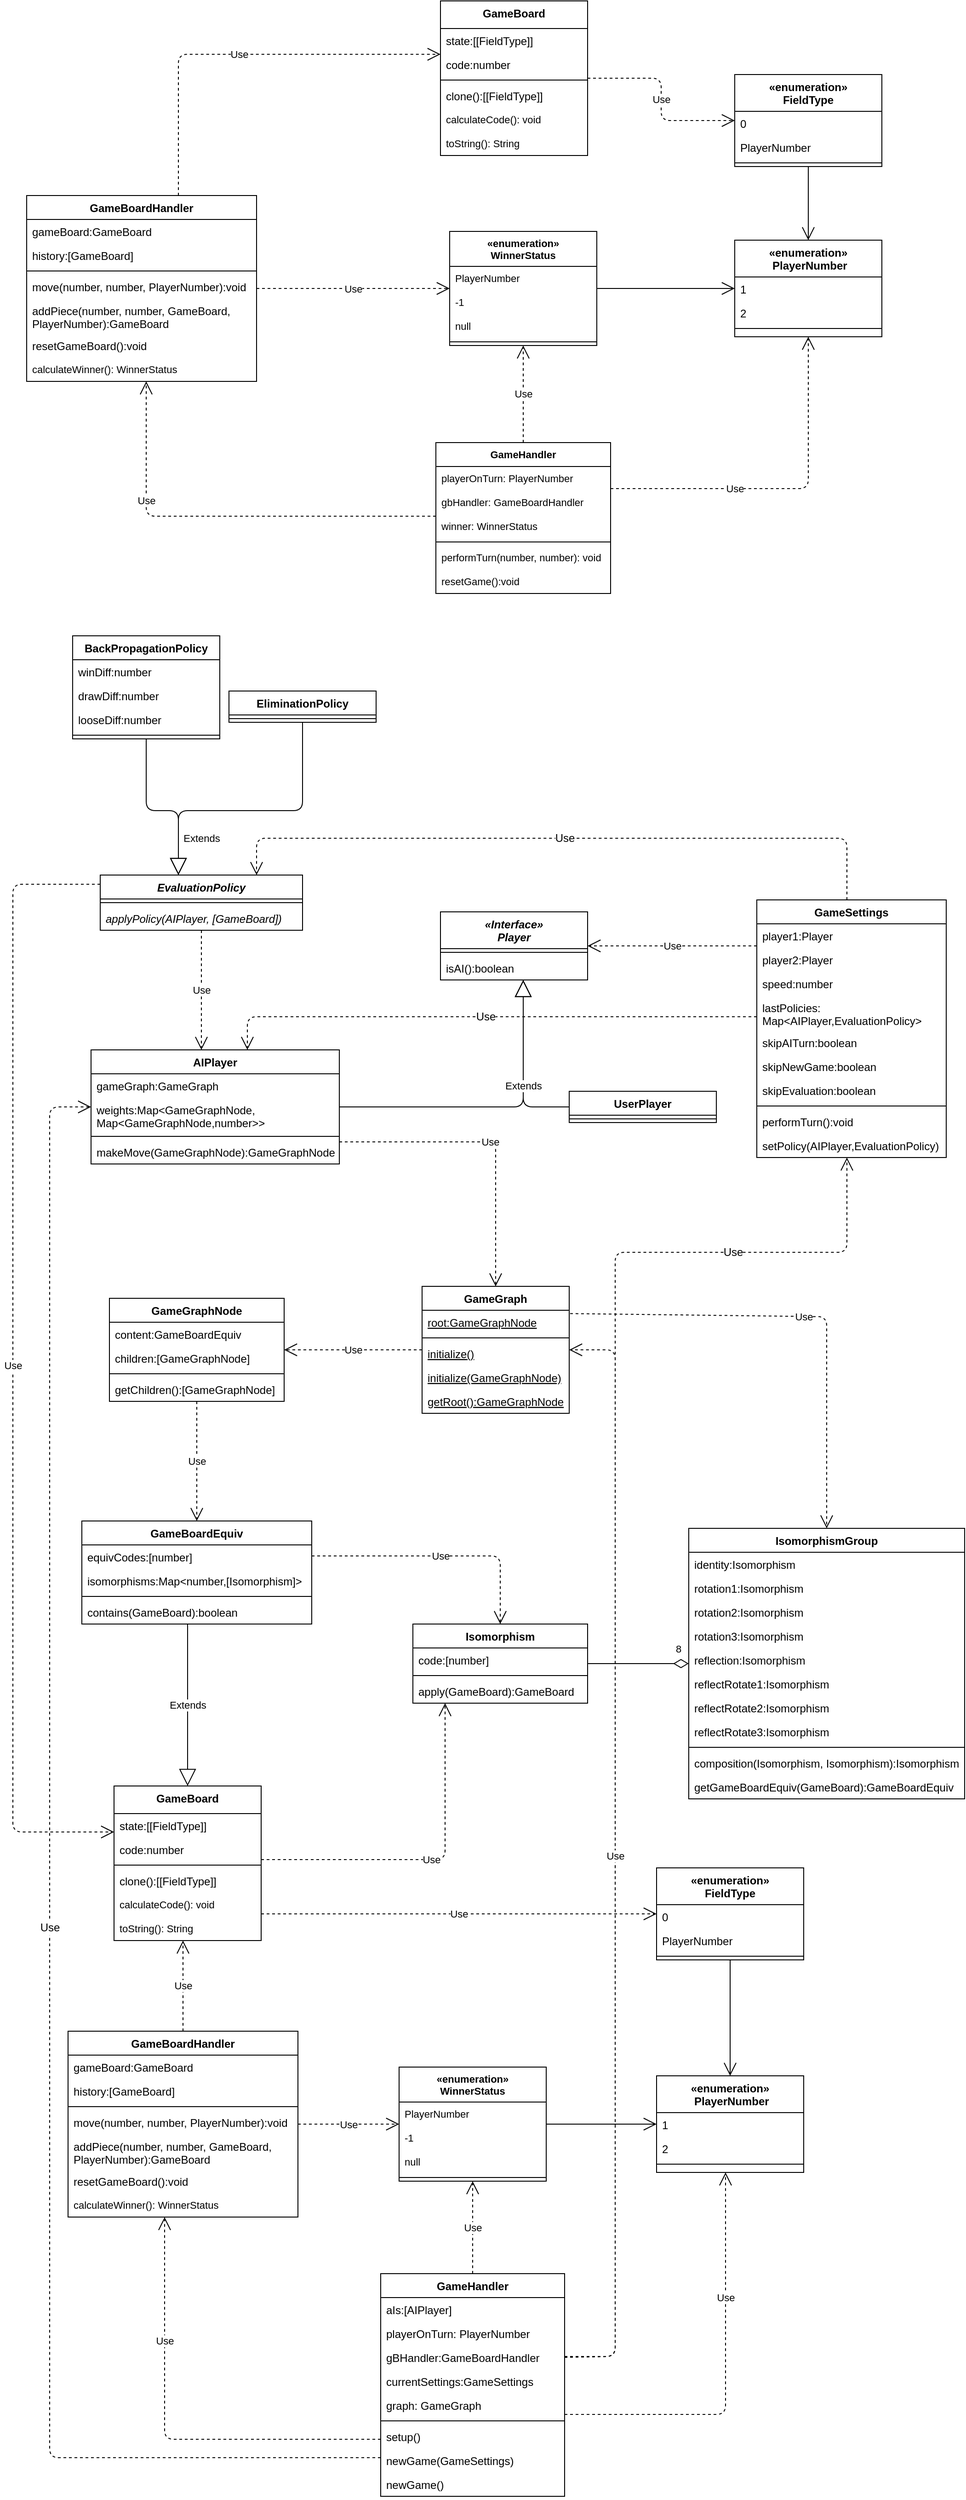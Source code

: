 <mxfile version="22.1.9" type="github">
  <diagram id="C5RBs43oDa-KdzZeNtuy" name="Page-1">
    <mxGraphModel dx="1434" dy="874" grid="1" gridSize="10" guides="1" tooltips="1" connect="1" arrows="1" fold="1" page="1" pageScale="1" pageWidth="1000" pageHeight="1169" math="0" shadow="0">
      <root>
        <mxCell id="WIyWlLk6GJQsqaUBKTNV-0" />
        <mxCell id="WIyWlLk6GJQsqaUBKTNV-1" parent="WIyWlLk6GJQsqaUBKTNV-0" />
        <mxCell id="EAVS1l4svdh8p03qjxk4-39" value="GameBoard" style="swimlane;fontStyle=1;align=center;verticalAlign=top;childLayout=stackLayout;horizontal=1;startSize=30;horizontalStack=0;resizeParent=1;resizeLast=0;collapsible=1;marginBottom=0;rounded=0;shadow=0;strokeWidth=1;" parent="WIyWlLk6GJQsqaUBKTNV-1" vertex="1">
          <mxGeometry x="485" y="110" width="160" height="168" as="geometry">
            <mxRectangle x="120" y="360" width="160" height="26" as="alternateBounds" />
          </mxGeometry>
        </mxCell>
        <mxCell id="EAVS1l4svdh8p03qjxk4-40" value="state:[[FieldType]]" style="text;align=left;verticalAlign=top;spacingLeft=4;spacingRight=4;overflow=hidden;rotatable=0;points=[[0,0.5],[1,0.5]];portConstraint=eastwest;" parent="EAVS1l4svdh8p03qjxk4-39" vertex="1">
          <mxGeometry y="30" width="160" height="26" as="geometry" />
        </mxCell>
        <mxCell id="EAVS1l4svdh8p03qjxk4-41" value="code:number" style="text;align=left;verticalAlign=top;spacingLeft=4;spacingRight=4;overflow=hidden;rotatable=0;points=[[0,0.5],[1,0.5]];portConstraint=eastwest;rounded=0;shadow=0;html=0;" parent="EAVS1l4svdh8p03qjxk4-39" vertex="1">
          <mxGeometry y="56" width="160" height="26" as="geometry" />
        </mxCell>
        <mxCell id="EAVS1l4svdh8p03qjxk4-42" value="" style="line;html=1;strokeWidth=1;align=left;verticalAlign=middle;spacingTop=-1;spacingLeft=3;spacingRight=3;rotatable=0;labelPosition=right;points=[];portConstraint=eastwest;" parent="EAVS1l4svdh8p03qjxk4-39" vertex="1">
          <mxGeometry y="82" width="160" height="8" as="geometry" />
        </mxCell>
        <mxCell id="EAVS1l4svdh8p03qjxk4-43" value="clone():[[FieldType]]" style="text;align=left;verticalAlign=top;spacingLeft=4;spacingRight=4;overflow=hidden;rotatable=0;points=[[0,0.5],[1,0.5]];portConstraint=eastwest;fontStyle=0" parent="EAVS1l4svdh8p03qjxk4-39" vertex="1">
          <mxGeometry y="90" width="160" height="26" as="geometry" />
        </mxCell>
        <mxCell id="EAVS1l4svdh8p03qjxk4-44" value="calculateCode(): void" style="text;strokeColor=none;fillColor=none;align=left;verticalAlign=top;spacingLeft=4;spacingRight=4;overflow=hidden;rotatable=0;points=[[0,0.5],[1,0.5]];portConstraint=eastwest;fontFamily=Helvetica;fontSize=11;fontColor=default;" parent="EAVS1l4svdh8p03qjxk4-39" vertex="1">
          <mxGeometry y="116" width="160" height="26" as="geometry" />
        </mxCell>
        <mxCell id="EAVS1l4svdh8p03qjxk4-45" value="toString(): String" style="text;strokeColor=none;fillColor=none;align=left;verticalAlign=top;spacingLeft=4;spacingRight=4;overflow=hidden;rotatable=0;points=[[0,0.5],[1,0.5]];portConstraint=eastwest;fontFamily=Helvetica;fontSize=11;fontColor=default;" parent="EAVS1l4svdh8p03qjxk4-39" vertex="1">
          <mxGeometry y="142" width="160" height="26" as="geometry" />
        </mxCell>
        <mxCell id="EAVS1l4svdh8p03qjxk4-46" value="GameBoardHandler" style="swimlane;fontStyle=1;align=center;verticalAlign=top;childLayout=stackLayout;horizontal=1;startSize=26;horizontalStack=0;resizeParent=1;resizeLast=0;collapsible=1;marginBottom=0;rounded=0;shadow=0;strokeWidth=1;" parent="WIyWlLk6GJQsqaUBKTNV-1" vertex="1">
          <mxGeometry x="35" y="321.5" width="250" height="202" as="geometry">
            <mxRectangle x="120" y="360" width="160" height="26" as="alternateBounds" />
          </mxGeometry>
        </mxCell>
        <mxCell id="EAVS1l4svdh8p03qjxk4-47" value="gameBoard:GameBoard" style="text;align=left;verticalAlign=top;spacingLeft=4;spacingRight=4;overflow=hidden;rotatable=0;points=[[0,0.5],[1,0.5]];portConstraint=eastwest;" parent="EAVS1l4svdh8p03qjxk4-46" vertex="1">
          <mxGeometry y="26" width="250" height="26" as="geometry" />
        </mxCell>
        <mxCell id="EAVS1l4svdh8p03qjxk4-48" value="history:[GameBoard]" style="text;align=left;verticalAlign=top;spacingLeft=4;spacingRight=4;overflow=hidden;rotatable=0;points=[[0,0.5],[1,0.5]];portConstraint=eastwest;rounded=0;shadow=0;html=0;" parent="EAVS1l4svdh8p03qjxk4-46" vertex="1">
          <mxGeometry y="52" width="250" height="26" as="geometry" />
        </mxCell>
        <mxCell id="EAVS1l4svdh8p03qjxk4-49" value="" style="line;html=1;strokeWidth=1;align=left;verticalAlign=middle;spacingTop=-1;spacingLeft=3;spacingRight=3;rotatable=0;labelPosition=right;points=[];portConstraint=eastwest;" parent="EAVS1l4svdh8p03qjxk4-46" vertex="1">
          <mxGeometry y="78" width="250" height="8" as="geometry" />
        </mxCell>
        <mxCell id="EAVS1l4svdh8p03qjxk4-50" value="move(number, number, PlayerNumber):void" style="text;align=left;verticalAlign=top;spacingLeft=4;spacingRight=4;overflow=hidden;rotatable=0;points=[[0,0.5],[1,0.5]];portConstraint=eastwest;fontStyle=0" parent="EAVS1l4svdh8p03qjxk4-46" vertex="1">
          <mxGeometry y="86" width="250" height="26" as="geometry" />
        </mxCell>
        <mxCell id="EAVS1l4svdh8p03qjxk4-51" value="addPiece(number, number, GameBoard, &#xa;PlayerNumber):GameBoard" style="text;strokeColor=none;fillColor=none;align=left;verticalAlign=top;spacingLeft=4;spacingRight=4;overflow=hidden;rotatable=0;points=[[0,0.5],[1,0.5]];portConstraint=eastwest;" parent="EAVS1l4svdh8p03qjxk4-46" vertex="1">
          <mxGeometry y="112" width="250" height="38" as="geometry" />
        </mxCell>
        <mxCell id="EAVS1l4svdh8p03qjxk4-52" value="resetGameBoard():void" style="text;strokeColor=none;fillColor=none;align=left;verticalAlign=top;spacingLeft=4;spacingRight=4;overflow=hidden;rotatable=0;points=[[0,0.5],[1,0.5]];portConstraint=eastwest;" parent="EAVS1l4svdh8p03qjxk4-46" vertex="1">
          <mxGeometry y="150" width="250" height="26" as="geometry" />
        </mxCell>
        <mxCell id="EAVS1l4svdh8p03qjxk4-53" value="calculateWinner(): WinnerStatus" style="text;strokeColor=none;fillColor=none;align=left;verticalAlign=top;spacingLeft=4;spacingRight=4;overflow=hidden;rotatable=0;points=[[0,0.5],[1,0.5]];portConstraint=eastwest;fontFamily=Helvetica;fontSize=11;fontColor=default;" parent="EAVS1l4svdh8p03qjxk4-46" vertex="1">
          <mxGeometry y="176" width="250" height="26" as="geometry" />
        </mxCell>
        <mxCell id="EAVS1l4svdh8p03qjxk4-54" value="«enumeration»&#xa; PlayerNumber" style="swimlane;fontStyle=1;align=center;verticalAlign=top;childLayout=stackLayout;horizontal=1;startSize=40;horizontalStack=0;resizeParent=1;resizeLast=0;collapsible=1;marginBottom=0;rounded=0;shadow=0;strokeWidth=1;" parent="WIyWlLk6GJQsqaUBKTNV-1" vertex="1">
          <mxGeometry x="805" y="370" width="160" height="105" as="geometry">
            <mxRectangle x="120" y="360" width="160" height="26" as="alternateBounds" />
          </mxGeometry>
        </mxCell>
        <mxCell id="EAVS1l4svdh8p03qjxk4-55" value="1" style="text;align=left;verticalAlign=top;spacingLeft=4;spacingRight=4;overflow=hidden;rotatable=0;points=[[0,0.5],[1,0.5]];portConstraint=eastwest;" parent="EAVS1l4svdh8p03qjxk4-54" vertex="1">
          <mxGeometry y="40" width="160" height="26" as="geometry" />
        </mxCell>
        <mxCell id="EAVS1l4svdh8p03qjxk4-56" value="2" style="text;align=left;verticalAlign=top;spacingLeft=4;spacingRight=4;overflow=hidden;rotatable=0;points=[[0,0.5],[1,0.5]];portConstraint=eastwest;rounded=0;shadow=0;html=0;" parent="EAVS1l4svdh8p03qjxk4-54" vertex="1">
          <mxGeometry y="66" width="160" height="26" as="geometry" />
        </mxCell>
        <mxCell id="EAVS1l4svdh8p03qjxk4-57" value="" style="line;html=1;strokeWidth=1;align=left;verticalAlign=middle;spacingTop=-1;spacingLeft=3;spacingRight=3;rotatable=0;labelPosition=right;points=[];portConstraint=eastwest;" parent="EAVS1l4svdh8p03qjxk4-54" vertex="1">
          <mxGeometry y="92" width="160" height="8" as="geometry" />
        </mxCell>
        <mxCell id="EAVS1l4svdh8p03qjxk4-58" value="«enumeration»&#xa;FieldType" style="swimlane;fontStyle=1;align=center;verticalAlign=top;childLayout=stackLayout;horizontal=1;startSize=40;horizontalStack=0;resizeParent=1;resizeParentMax=0;resizeLast=0;collapsible=1;marginBottom=0;" parent="WIyWlLk6GJQsqaUBKTNV-1" vertex="1">
          <mxGeometry x="805" y="190" width="160" height="100" as="geometry" />
        </mxCell>
        <mxCell id="EAVS1l4svdh8p03qjxk4-59" value="0" style="text;strokeColor=none;fillColor=none;align=left;verticalAlign=top;spacingLeft=4;spacingRight=4;overflow=hidden;rotatable=0;points=[[0,0.5],[1,0.5]];portConstraint=eastwest;" parent="EAVS1l4svdh8p03qjxk4-58" vertex="1">
          <mxGeometry y="40" width="160" height="26" as="geometry" />
        </mxCell>
        <mxCell id="EAVS1l4svdh8p03qjxk4-60" value="PlayerNumber" style="text;strokeColor=none;fillColor=none;align=left;verticalAlign=top;spacingLeft=4;spacingRight=4;overflow=hidden;rotatable=0;points=[[0,0.5],[1,0.5]];portConstraint=eastwest;" parent="EAVS1l4svdh8p03qjxk4-58" vertex="1">
          <mxGeometry y="66" width="160" height="26" as="geometry" />
        </mxCell>
        <mxCell id="EAVS1l4svdh8p03qjxk4-61" value="" style="line;strokeWidth=1;fillColor=none;align=left;verticalAlign=middle;spacingTop=-1;spacingLeft=3;spacingRight=3;rotatable=0;labelPosition=right;points=[];portConstraint=eastwest;strokeColor=inherit;" parent="EAVS1l4svdh8p03qjxk4-58" vertex="1">
          <mxGeometry y="92" width="160" height="8" as="geometry" />
        </mxCell>
        <mxCell id="EAVS1l4svdh8p03qjxk4-62" value="Use" style="endArrow=open;endSize=12;dashed=1;html=1;edgeStyle=orthogonalEdgeStyle;" parent="WIyWlLk6GJQsqaUBKTNV-1" source="EAVS1l4svdh8p03qjxk4-46" target="EAVS1l4svdh8p03qjxk4-39" edge="1">
          <mxGeometry width="160" relative="1" as="geometry">
            <mxPoint x="345" y="470" as="sourcePoint" />
            <mxPoint x="505" y="470" as="targetPoint" />
            <Array as="points">
              <mxPoint x="200" y="168" />
            </Array>
          </mxGeometry>
        </mxCell>
        <mxCell id="EAVS1l4svdh8p03qjxk4-63" value="Use" style="endArrow=open;endSize=12;dashed=1;html=1;edgeStyle=orthogonalEdgeStyle;" parent="WIyWlLk6GJQsqaUBKTNV-1" source="EAVS1l4svdh8p03qjxk4-39" target="EAVS1l4svdh8p03qjxk4-58" edge="1">
          <mxGeometry width="160" relative="1" as="geometry">
            <mxPoint x="345" y="470" as="sourcePoint" />
            <mxPoint x="505" y="470" as="targetPoint" />
          </mxGeometry>
        </mxCell>
        <mxCell id="EAVS1l4svdh8p03qjxk4-64" value="" style="endArrow=open;endSize=12;html=1;edgeStyle=orthogonalEdgeStyle;" parent="WIyWlLk6GJQsqaUBKTNV-1" source="EAVS1l4svdh8p03qjxk4-58" target="EAVS1l4svdh8p03qjxk4-54" edge="1">
          <mxGeometry width="160" relative="1" as="geometry">
            <mxPoint x="345" y="470" as="sourcePoint" />
            <mxPoint x="505" y="470" as="targetPoint" />
          </mxGeometry>
        </mxCell>
        <mxCell id="EAVS1l4svdh8p03qjxk4-65" value="«enumeration»&#xa;WinnerStatus" style="swimlane;fontStyle=1;align=center;verticalAlign=top;childLayout=stackLayout;horizontal=1;startSize=38;horizontalStack=0;resizeParent=1;resizeParentMax=0;resizeLast=0;collapsible=1;marginBottom=0;fontFamily=Helvetica;fontSize=11;fontColor=default;" parent="WIyWlLk6GJQsqaUBKTNV-1" vertex="1">
          <mxGeometry x="495" y="360.5" width="160" height="124" as="geometry" />
        </mxCell>
        <mxCell id="EAVS1l4svdh8p03qjxk4-66" value="PlayerNumber" style="text;strokeColor=none;fillColor=none;align=left;verticalAlign=top;spacingLeft=4;spacingRight=4;overflow=hidden;rotatable=0;points=[[0,0.5],[1,0.5]];portConstraint=eastwest;fontFamily=Helvetica;fontSize=11;fontColor=default;" parent="EAVS1l4svdh8p03qjxk4-65" vertex="1">
          <mxGeometry y="38" width="160" height="26" as="geometry" />
        </mxCell>
        <mxCell id="EAVS1l4svdh8p03qjxk4-67" value="-1" style="text;strokeColor=none;fillColor=none;align=left;verticalAlign=top;spacingLeft=4;spacingRight=4;overflow=hidden;rotatable=0;points=[[0,0.5],[1,0.5]];portConstraint=eastwest;fontFamily=Helvetica;fontSize=11;fontColor=default;" parent="EAVS1l4svdh8p03qjxk4-65" vertex="1">
          <mxGeometry y="64" width="160" height="26" as="geometry" />
        </mxCell>
        <mxCell id="EAVS1l4svdh8p03qjxk4-68" value="null" style="text;strokeColor=none;fillColor=none;align=left;verticalAlign=top;spacingLeft=4;spacingRight=4;overflow=hidden;rotatable=0;points=[[0,0.5],[1,0.5]];portConstraint=eastwest;fontFamily=Helvetica;fontSize=11;fontColor=default;" parent="EAVS1l4svdh8p03qjxk4-65" vertex="1">
          <mxGeometry y="90" width="160" height="26" as="geometry" />
        </mxCell>
        <mxCell id="EAVS1l4svdh8p03qjxk4-69" value="" style="line;strokeWidth=1;fillColor=none;align=left;verticalAlign=middle;spacingTop=-1;spacingLeft=3;spacingRight=3;rotatable=0;labelPosition=right;points=[];portConstraint=eastwest;strokeColor=inherit;fontFamily=Helvetica;fontSize=11;fontColor=default;" parent="EAVS1l4svdh8p03qjxk4-65" vertex="1">
          <mxGeometry y="116" width="160" height="8" as="geometry" />
        </mxCell>
        <mxCell id="EAVS1l4svdh8p03qjxk4-70" value="Use" style="endArrow=open;endSize=12;dashed=1;html=1;rounded=1;labelBackgroundColor=default;strokeColor=default;fontFamily=Helvetica;fontSize=11;fontColor=default;shape=connector;edgeStyle=elbowEdgeStyle;" parent="WIyWlLk6GJQsqaUBKTNV-1" source="EAVS1l4svdh8p03qjxk4-46" target="EAVS1l4svdh8p03qjxk4-65" edge="1">
          <mxGeometry width="160" relative="1" as="geometry">
            <mxPoint x="345" y="470" as="sourcePoint" />
            <mxPoint x="505" y="470" as="targetPoint" />
          </mxGeometry>
        </mxCell>
        <mxCell id="EAVS1l4svdh8p03qjxk4-71" value="" style="endArrow=open;endSize=12;html=1;rounded=1;labelBackgroundColor=default;strokeColor=default;fontFamily=Helvetica;fontSize=11;fontColor=default;shape=connector;" parent="WIyWlLk6GJQsqaUBKTNV-1" source="EAVS1l4svdh8p03qjxk4-65" target="EAVS1l4svdh8p03qjxk4-54" edge="1">
          <mxGeometry width="160" relative="1" as="geometry">
            <mxPoint x="345" y="470" as="sourcePoint" />
            <mxPoint x="505" y="470" as="targetPoint" />
          </mxGeometry>
        </mxCell>
        <mxCell id="EAVS1l4svdh8p03qjxk4-72" value="GameHandler" style="swimlane;fontStyle=1;align=center;verticalAlign=top;childLayout=stackLayout;horizontal=1;startSize=26;horizontalStack=0;resizeParent=1;resizeParentMax=0;resizeLast=0;collapsible=1;marginBottom=0;fontFamily=Helvetica;fontSize=11;fontColor=default;" parent="WIyWlLk6GJQsqaUBKTNV-1" vertex="1">
          <mxGeometry x="480" y="590" width="190" height="164" as="geometry" />
        </mxCell>
        <mxCell id="EAVS1l4svdh8p03qjxk4-73" value="playerOnTurn: PlayerNumber" style="text;strokeColor=none;fillColor=none;align=left;verticalAlign=top;spacingLeft=4;spacingRight=4;overflow=hidden;rotatable=0;points=[[0,0.5],[1,0.5]];portConstraint=eastwest;fontFamily=Helvetica;fontSize=11;fontColor=default;" parent="EAVS1l4svdh8p03qjxk4-72" vertex="1">
          <mxGeometry y="26" width="190" height="26" as="geometry" />
        </mxCell>
        <mxCell id="EAVS1l4svdh8p03qjxk4-74" value="gbHandler: GameBoardHandler" style="text;strokeColor=none;fillColor=none;align=left;verticalAlign=top;spacingLeft=4;spacingRight=4;overflow=hidden;rotatable=0;points=[[0,0.5],[1,0.5]];portConstraint=eastwest;fontFamily=Helvetica;fontSize=11;fontColor=default;" parent="EAVS1l4svdh8p03qjxk4-72" vertex="1">
          <mxGeometry y="52" width="190" height="26" as="geometry" />
        </mxCell>
        <mxCell id="EAVS1l4svdh8p03qjxk4-75" value="winner: WinnerStatus" style="text;strokeColor=none;fillColor=none;align=left;verticalAlign=top;spacingLeft=4;spacingRight=4;overflow=hidden;rotatable=0;points=[[0,0.5],[1,0.5]];portConstraint=eastwest;fontFamily=Helvetica;fontSize=11;fontColor=default;" parent="EAVS1l4svdh8p03qjxk4-72" vertex="1">
          <mxGeometry y="78" width="190" height="26" as="geometry" />
        </mxCell>
        <mxCell id="EAVS1l4svdh8p03qjxk4-76" value="" style="line;strokeWidth=1;fillColor=none;align=left;verticalAlign=middle;spacingTop=-1;spacingLeft=3;spacingRight=3;rotatable=0;labelPosition=right;points=[];portConstraint=eastwest;strokeColor=inherit;fontFamily=Helvetica;fontSize=11;fontColor=default;" parent="EAVS1l4svdh8p03qjxk4-72" vertex="1">
          <mxGeometry y="104" width="190" height="8" as="geometry" />
        </mxCell>
        <mxCell id="EAVS1l4svdh8p03qjxk4-77" value="performTurn(number, number): void" style="text;strokeColor=none;fillColor=none;align=left;verticalAlign=top;spacingLeft=4;spacingRight=4;overflow=hidden;rotatable=0;points=[[0,0.5],[1,0.5]];portConstraint=eastwest;fontFamily=Helvetica;fontSize=11;fontColor=default;" parent="EAVS1l4svdh8p03qjxk4-72" vertex="1">
          <mxGeometry y="112" width="190" height="26" as="geometry" />
        </mxCell>
        <mxCell id="EAVS1l4svdh8p03qjxk4-78" value="resetGame():void" style="text;strokeColor=none;fillColor=none;align=left;verticalAlign=top;spacingLeft=4;spacingRight=4;overflow=hidden;rotatable=0;points=[[0,0.5],[1,0.5]];portConstraint=eastwest;fontFamily=Helvetica;fontSize=11;fontColor=default;" parent="EAVS1l4svdh8p03qjxk4-72" vertex="1">
          <mxGeometry y="138" width="190" height="26" as="geometry" />
        </mxCell>
        <mxCell id="EAVS1l4svdh8p03qjxk4-79" value="Use" style="endArrow=open;endSize=12;dashed=1;html=1;rounded=1;labelBackgroundColor=default;strokeColor=default;fontFamily=Helvetica;fontSize=11;fontColor=default;shape=connector;edgeStyle=elbowEdgeStyle;" parent="WIyWlLk6GJQsqaUBKTNV-1" source="EAVS1l4svdh8p03qjxk4-72" target="EAVS1l4svdh8p03qjxk4-46" edge="1">
          <mxGeometry x="0.438" width="160" relative="1" as="geometry">
            <mxPoint x="355" y="680" as="sourcePoint" />
            <mxPoint x="515" y="680" as="targetPoint" />
            <Array as="points">
              <mxPoint x="165" y="670" />
            </Array>
            <mxPoint as="offset" />
          </mxGeometry>
        </mxCell>
        <mxCell id="EAVS1l4svdh8p03qjxk4-80" value="Use" style="endArrow=open;endSize=12;dashed=1;html=1;rounded=1;labelBackgroundColor=default;strokeColor=default;fontFamily=Helvetica;fontSize=11;fontColor=default;shape=connector;" parent="WIyWlLk6GJQsqaUBKTNV-1" source="EAVS1l4svdh8p03qjxk4-72" target="EAVS1l4svdh8p03qjxk4-65" edge="1">
          <mxGeometry width="160" relative="1" as="geometry">
            <mxPoint x="575" y="570" as="sourcePoint" />
            <mxPoint x="645" y="680" as="targetPoint" />
          </mxGeometry>
        </mxCell>
        <mxCell id="EAVS1l4svdh8p03qjxk4-81" value="Use" style="endArrow=open;endSize=12;dashed=1;html=1;rounded=1;labelBackgroundColor=default;strokeColor=default;fontFamily=Helvetica;fontSize=11;fontColor=default;shape=connector;edgeStyle=elbowEdgeStyle;" parent="WIyWlLk6GJQsqaUBKTNV-1" source="EAVS1l4svdh8p03qjxk4-72" target="EAVS1l4svdh8p03qjxk4-54" edge="1">
          <mxGeometry x="-0.289" width="160" relative="1" as="geometry">
            <mxPoint x="665" y="640" as="sourcePoint" />
            <mxPoint x="825" y="640" as="targetPoint" />
            <Array as="points">
              <mxPoint x="885" y="640" />
            </Array>
            <mxPoint as="offset" />
          </mxGeometry>
        </mxCell>
        <mxCell id="q7pYmEnO_Y2Cruu0NZZ4-0" value="GameBoard" style="swimlane;fontStyle=1;align=center;verticalAlign=top;childLayout=stackLayout;horizontal=1;startSize=30;horizontalStack=0;resizeParent=1;resizeLast=0;collapsible=1;marginBottom=0;rounded=0;shadow=0;strokeWidth=1;" vertex="1" parent="WIyWlLk6GJQsqaUBKTNV-1">
          <mxGeometry x="130" y="2050" width="160" height="168" as="geometry">
            <mxRectangle x="120" y="360" width="160" height="26" as="alternateBounds" />
          </mxGeometry>
        </mxCell>
        <mxCell id="q7pYmEnO_Y2Cruu0NZZ4-1" value="state:[[FieldType]]" style="text;align=left;verticalAlign=top;spacingLeft=4;spacingRight=4;overflow=hidden;rotatable=0;points=[[0,0.5],[1,0.5]];portConstraint=eastwest;rounded=0;" vertex="1" parent="q7pYmEnO_Y2Cruu0NZZ4-0">
          <mxGeometry y="30" width="160" height="26" as="geometry" />
        </mxCell>
        <mxCell id="q7pYmEnO_Y2Cruu0NZZ4-2" value="code:number" style="text;align=left;verticalAlign=top;spacingLeft=4;spacingRight=4;overflow=hidden;rotatable=0;points=[[0,0.5],[1,0.5]];portConstraint=eastwest;rounded=0;shadow=0;html=0;" vertex="1" parent="q7pYmEnO_Y2Cruu0NZZ4-0">
          <mxGeometry y="56" width="160" height="26" as="geometry" />
        </mxCell>
        <mxCell id="q7pYmEnO_Y2Cruu0NZZ4-3" value="" style="line;html=1;strokeWidth=1;align=left;verticalAlign=middle;spacingTop=-1;spacingLeft=3;spacingRight=3;rotatable=0;labelPosition=right;points=[];portConstraint=eastwest;rounded=0;" vertex="1" parent="q7pYmEnO_Y2Cruu0NZZ4-0">
          <mxGeometry y="82" width="160" height="8" as="geometry" />
        </mxCell>
        <mxCell id="q7pYmEnO_Y2Cruu0NZZ4-4" value="clone():[[FieldType]]" style="text;align=left;verticalAlign=top;spacingLeft=4;spacingRight=4;overflow=hidden;rotatable=0;points=[[0,0.5],[1,0.5]];portConstraint=eastwest;fontStyle=0;rounded=0;" vertex="1" parent="q7pYmEnO_Y2Cruu0NZZ4-0">
          <mxGeometry y="90" width="160" height="26" as="geometry" />
        </mxCell>
        <mxCell id="q7pYmEnO_Y2Cruu0NZZ4-5" value="calculateCode(): void" style="text;strokeColor=none;fillColor=none;align=left;verticalAlign=top;spacingLeft=4;spacingRight=4;overflow=hidden;rotatable=0;points=[[0,0.5],[1,0.5]];portConstraint=eastwest;fontFamily=Helvetica;fontSize=11;fontColor=default;rounded=0;" vertex="1" parent="q7pYmEnO_Y2Cruu0NZZ4-0">
          <mxGeometry y="116" width="160" height="26" as="geometry" />
        </mxCell>
        <mxCell id="q7pYmEnO_Y2Cruu0NZZ4-6" value="toString(): String" style="text;strokeColor=none;fillColor=none;align=left;verticalAlign=top;spacingLeft=4;spacingRight=4;overflow=hidden;rotatable=0;points=[[0,0.5],[1,0.5]];portConstraint=eastwest;fontFamily=Helvetica;fontSize=11;fontColor=default;rounded=0;" vertex="1" parent="q7pYmEnO_Y2Cruu0NZZ4-0">
          <mxGeometry y="142" width="160" height="26" as="geometry" />
        </mxCell>
        <mxCell id="q7pYmEnO_Y2Cruu0NZZ4-7" value="GameBoardHandler" style="swimlane;fontStyle=1;align=center;verticalAlign=top;childLayout=stackLayout;horizontal=1;startSize=26;horizontalStack=0;resizeParent=1;resizeLast=0;collapsible=1;marginBottom=0;rounded=0;shadow=0;strokeWidth=1;" vertex="1" parent="WIyWlLk6GJQsqaUBKTNV-1">
          <mxGeometry x="80" y="2316.5" width="250" height="202" as="geometry">
            <mxRectangle x="120" y="360" width="160" height="26" as="alternateBounds" />
          </mxGeometry>
        </mxCell>
        <mxCell id="q7pYmEnO_Y2Cruu0NZZ4-8" value="gameBoard:GameBoard" style="text;align=left;verticalAlign=top;spacingLeft=4;spacingRight=4;overflow=hidden;rotatable=0;points=[[0,0.5],[1,0.5]];portConstraint=eastwest;rounded=0;" vertex="1" parent="q7pYmEnO_Y2Cruu0NZZ4-7">
          <mxGeometry y="26" width="250" height="26" as="geometry" />
        </mxCell>
        <mxCell id="q7pYmEnO_Y2Cruu0NZZ4-9" value="history:[GameBoard]" style="text;align=left;verticalAlign=top;spacingLeft=4;spacingRight=4;overflow=hidden;rotatable=0;points=[[0,0.5],[1,0.5]];portConstraint=eastwest;rounded=0;shadow=0;html=0;" vertex="1" parent="q7pYmEnO_Y2Cruu0NZZ4-7">
          <mxGeometry y="52" width="250" height="26" as="geometry" />
        </mxCell>
        <mxCell id="q7pYmEnO_Y2Cruu0NZZ4-10" value="" style="line;html=1;strokeWidth=1;align=left;verticalAlign=middle;spacingTop=-1;spacingLeft=3;spacingRight=3;rotatable=0;labelPosition=right;points=[];portConstraint=eastwest;rounded=0;" vertex="1" parent="q7pYmEnO_Y2Cruu0NZZ4-7">
          <mxGeometry y="78" width="250" height="8" as="geometry" />
        </mxCell>
        <mxCell id="q7pYmEnO_Y2Cruu0NZZ4-11" value="move(number, number, PlayerNumber):void" style="text;align=left;verticalAlign=top;spacingLeft=4;spacingRight=4;overflow=hidden;rotatable=0;points=[[0,0.5],[1,0.5]];portConstraint=eastwest;fontStyle=0;rounded=0;" vertex="1" parent="q7pYmEnO_Y2Cruu0NZZ4-7">
          <mxGeometry y="86" width="250" height="26" as="geometry" />
        </mxCell>
        <mxCell id="q7pYmEnO_Y2Cruu0NZZ4-12" value="addPiece(number, number, GameBoard, &#xa;PlayerNumber):GameBoard" style="text;strokeColor=none;fillColor=none;align=left;verticalAlign=top;spacingLeft=4;spacingRight=4;overflow=hidden;rotatable=0;points=[[0,0.5],[1,0.5]];portConstraint=eastwest;rounded=0;" vertex="1" parent="q7pYmEnO_Y2Cruu0NZZ4-7">
          <mxGeometry y="112" width="250" height="38" as="geometry" />
        </mxCell>
        <mxCell id="q7pYmEnO_Y2Cruu0NZZ4-13" value="resetGameBoard():void" style="text;strokeColor=none;fillColor=none;align=left;verticalAlign=top;spacingLeft=4;spacingRight=4;overflow=hidden;rotatable=0;points=[[0,0.5],[1,0.5]];portConstraint=eastwest;rounded=0;" vertex="1" parent="q7pYmEnO_Y2Cruu0NZZ4-7">
          <mxGeometry y="150" width="250" height="26" as="geometry" />
        </mxCell>
        <mxCell id="q7pYmEnO_Y2Cruu0NZZ4-14" value="calculateWinner(): WinnerStatus" style="text;strokeColor=none;fillColor=none;align=left;verticalAlign=top;spacingLeft=4;spacingRight=4;overflow=hidden;rotatable=0;points=[[0,0.5],[1,0.5]];portConstraint=eastwest;fontFamily=Helvetica;fontSize=11;fontColor=default;rounded=0;" vertex="1" parent="q7pYmEnO_Y2Cruu0NZZ4-7">
          <mxGeometry y="176" width="250" height="26" as="geometry" />
        </mxCell>
        <mxCell id="q7pYmEnO_Y2Cruu0NZZ4-15" value="«enumeration»&#xa; PlayerNumber" style="swimlane;fontStyle=1;align=center;verticalAlign=top;childLayout=stackLayout;horizontal=1;startSize=40;horizontalStack=0;resizeParent=1;resizeLast=0;collapsible=1;marginBottom=0;rounded=0;shadow=0;strokeWidth=1;" vertex="1" parent="WIyWlLk6GJQsqaUBKTNV-1">
          <mxGeometry x="720" y="2365" width="160" height="105" as="geometry">
            <mxRectangle x="120" y="360" width="160" height="26" as="alternateBounds" />
          </mxGeometry>
        </mxCell>
        <mxCell id="q7pYmEnO_Y2Cruu0NZZ4-16" value="1" style="text;align=left;verticalAlign=top;spacingLeft=4;spacingRight=4;overflow=hidden;rotatable=0;points=[[0,0.5],[1,0.5]];portConstraint=eastwest;rounded=0;" vertex="1" parent="q7pYmEnO_Y2Cruu0NZZ4-15">
          <mxGeometry y="40" width="160" height="26" as="geometry" />
        </mxCell>
        <mxCell id="q7pYmEnO_Y2Cruu0NZZ4-17" value="2" style="text;align=left;verticalAlign=top;spacingLeft=4;spacingRight=4;overflow=hidden;rotatable=0;points=[[0,0.5],[1,0.5]];portConstraint=eastwest;rounded=0;shadow=0;html=0;" vertex="1" parent="q7pYmEnO_Y2Cruu0NZZ4-15">
          <mxGeometry y="66" width="160" height="26" as="geometry" />
        </mxCell>
        <mxCell id="q7pYmEnO_Y2Cruu0NZZ4-18" value="" style="line;html=1;strokeWidth=1;align=left;verticalAlign=middle;spacingTop=-1;spacingLeft=3;spacingRight=3;rotatable=0;labelPosition=right;points=[];portConstraint=eastwest;rounded=0;" vertex="1" parent="q7pYmEnO_Y2Cruu0NZZ4-15">
          <mxGeometry y="92" width="160" height="8" as="geometry" />
        </mxCell>
        <mxCell id="q7pYmEnO_Y2Cruu0NZZ4-19" value="«enumeration»&#xa;FieldType" style="swimlane;fontStyle=1;align=center;verticalAlign=top;childLayout=stackLayout;horizontal=1;startSize=40;horizontalStack=0;resizeParent=1;resizeParentMax=0;resizeLast=0;collapsible=1;marginBottom=0;rounded=0;" vertex="1" parent="WIyWlLk6GJQsqaUBKTNV-1">
          <mxGeometry x="720" y="2139" width="160" height="100" as="geometry" />
        </mxCell>
        <mxCell id="q7pYmEnO_Y2Cruu0NZZ4-20" value="0" style="text;strokeColor=none;fillColor=none;align=left;verticalAlign=top;spacingLeft=4;spacingRight=4;overflow=hidden;rotatable=0;points=[[0,0.5],[1,0.5]];portConstraint=eastwest;rounded=0;" vertex="1" parent="q7pYmEnO_Y2Cruu0NZZ4-19">
          <mxGeometry y="40" width="160" height="26" as="geometry" />
        </mxCell>
        <mxCell id="q7pYmEnO_Y2Cruu0NZZ4-21" value="PlayerNumber" style="text;strokeColor=none;fillColor=none;align=left;verticalAlign=top;spacingLeft=4;spacingRight=4;overflow=hidden;rotatable=0;points=[[0,0.5],[1,0.5]];portConstraint=eastwest;rounded=0;" vertex="1" parent="q7pYmEnO_Y2Cruu0NZZ4-19">
          <mxGeometry y="66" width="160" height="26" as="geometry" />
        </mxCell>
        <mxCell id="q7pYmEnO_Y2Cruu0NZZ4-22" value="" style="line;strokeWidth=1;fillColor=none;align=left;verticalAlign=middle;spacingTop=-1;spacingLeft=3;spacingRight=3;rotatable=0;labelPosition=right;points=[];portConstraint=eastwest;strokeColor=inherit;rounded=0;" vertex="1" parent="q7pYmEnO_Y2Cruu0NZZ4-19">
          <mxGeometry y="92" width="160" height="8" as="geometry" />
        </mxCell>
        <mxCell id="q7pYmEnO_Y2Cruu0NZZ4-23" value="Use" style="endArrow=open;endSize=12;dashed=1;html=1;edgeStyle=orthogonalEdgeStyle;rounded=0;" edge="1" parent="WIyWlLk6GJQsqaUBKTNV-1" source="q7pYmEnO_Y2Cruu0NZZ4-7" target="q7pYmEnO_Y2Cruu0NZZ4-0">
          <mxGeometry width="160" relative="1" as="geometry">
            <mxPoint x="390" y="2465" as="sourcePoint" />
            <mxPoint x="550" y="2465" as="targetPoint" />
            <Array as="points">
              <mxPoint x="245" y="2163" />
            </Array>
          </mxGeometry>
        </mxCell>
        <mxCell id="q7pYmEnO_Y2Cruu0NZZ4-24" value="Use" style="endArrow=open;endSize=12;dashed=1;html=1;edgeStyle=orthogonalEdgeStyle;rounded=1;" edge="1" parent="WIyWlLk6GJQsqaUBKTNV-1" source="q7pYmEnO_Y2Cruu0NZZ4-0" target="q7pYmEnO_Y2Cruu0NZZ4-19">
          <mxGeometry width="160" relative="1" as="geometry">
            <mxPoint x="390" y="2465" as="sourcePoint" />
            <mxPoint x="550" y="2465" as="targetPoint" />
            <Array as="points">
              <mxPoint x="385" y="2189" />
              <mxPoint x="385" y="2189" />
            </Array>
          </mxGeometry>
        </mxCell>
        <mxCell id="q7pYmEnO_Y2Cruu0NZZ4-25" value="«enumeration»&#xa;WinnerStatus" style="swimlane;fontStyle=1;align=center;verticalAlign=top;childLayout=stackLayout;horizontal=1;startSize=38;horizontalStack=0;resizeParent=1;resizeParentMax=0;resizeLast=0;collapsible=1;marginBottom=0;fontFamily=Helvetica;fontSize=11;fontColor=default;rounded=0;" vertex="1" parent="WIyWlLk6GJQsqaUBKTNV-1">
          <mxGeometry x="440" y="2355.5" width="160" height="124" as="geometry" />
        </mxCell>
        <mxCell id="q7pYmEnO_Y2Cruu0NZZ4-26" value="PlayerNumber" style="text;strokeColor=none;fillColor=none;align=left;verticalAlign=top;spacingLeft=4;spacingRight=4;overflow=hidden;rotatable=0;points=[[0,0.5],[1,0.5]];portConstraint=eastwest;fontFamily=Helvetica;fontSize=11;fontColor=default;rounded=0;" vertex="1" parent="q7pYmEnO_Y2Cruu0NZZ4-25">
          <mxGeometry y="38" width="160" height="26" as="geometry" />
        </mxCell>
        <mxCell id="q7pYmEnO_Y2Cruu0NZZ4-27" value="-1" style="text;strokeColor=none;fillColor=none;align=left;verticalAlign=top;spacingLeft=4;spacingRight=4;overflow=hidden;rotatable=0;points=[[0,0.5],[1,0.5]];portConstraint=eastwest;fontFamily=Helvetica;fontSize=11;fontColor=default;rounded=0;" vertex="1" parent="q7pYmEnO_Y2Cruu0NZZ4-25">
          <mxGeometry y="64" width="160" height="26" as="geometry" />
        </mxCell>
        <mxCell id="q7pYmEnO_Y2Cruu0NZZ4-28" value="null" style="text;strokeColor=none;fillColor=none;align=left;verticalAlign=top;spacingLeft=4;spacingRight=4;overflow=hidden;rotatable=0;points=[[0,0.5],[1,0.5]];portConstraint=eastwest;fontFamily=Helvetica;fontSize=11;fontColor=default;rounded=0;" vertex="1" parent="q7pYmEnO_Y2Cruu0NZZ4-25">
          <mxGeometry y="90" width="160" height="26" as="geometry" />
        </mxCell>
        <mxCell id="q7pYmEnO_Y2Cruu0NZZ4-29" value="" style="line;strokeWidth=1;fillColor=none;align=left;verticalAlign=middle;spacingTop=-1;spacingLeft=3;spacingRight=3;rotatable=0;labelPosition=right;points=[];portConstraint=eastwest;strokeColor=inherit;fontFamily=Helvetica;fontSize=11;fontColor=default;rounded=0;" vertex="1" parent="q7pYmEnO_Y2Cruu0NZZ4-25">
          <mxGeometry y="116" width="160" height="8" as="geometry" />
        </mxCell>
        <mxCell id="q7pYmEnO_Y2Cruu0NZZ4-30" value="Use" style="endArrow=open;endSize=12;dashed=1;html=1;rounded=1;labelBackgroundColor=default;strokeColor=default;fontFamily=Helvetica;fontSize=11;fontColor=default;shape=connector;edgeStyle=elbowEdgeStyle;" edge="1" parent="WIyWlLk6GJQsqaUBKTNV-1" source="q7pYmEnO_Y2Cruu0NZZ4-7" target="q7pYmEnO_Y2Cruu0NZZ4-25">
          <mxGeometry width="160" relative="1" as="geometry">
            <mxPoint x="390" y="2465" as="sourcePoint" />
            <mxPoint x="550" y="2465" as="targetPoint" />
          </mxGeometry>
        </mxCell>
        <mxCell id="q7pYmEnO_Y2Cruu0NZZ4-31" value="Use" style="endArrow=open;endSize=12;dashed=1;html=1;rounded=1;labelBackgroundColor=default;strokeColor=default;fontFamily=Helvetica;fontSize=11;fontColor=default;shape=connector;edgeStyle=elbowEdgeStyle;" edge="1" parent="WIyWlLk6GJQsqaUBKTNV-1" source="q7pYmEnO_Y2Cruu0NZZ4-110" target="q7pYmEnO_Y2Cruu0NZZ4-7">
          <mxGeometry x="0.438" width="160" relative="1" as="geometry">
            <mxPoint x="425.0" y="2665" as="sourcePoint" />
            <mxPoint x="560" y="2675" as="targetPoint" />
            <Array as="points">
              <mxPoint x="185" y="2760" />
            </Array>
            <mxPoint as="offset" />
          </mxGeometry>
        </mxCell>
        <mxCell id="q7pYmEnO_Y2Cruu0NZZ4-32" value="Use" style="endArrow=open;endSize=12;dashed=1;html=1;rounded=0;labelBackgroundColor=default;strokeColor=default;fontFamily=Helvetica;fontSize=11;fontColor=default;shape=connector;" edge="1" parent="WIyWlLk6GJQsqaUBKTNV-1" source="q7pYmEnO_Y2Cruu0NZZ4-110" target="q7pYmEnO_Y2Cruu0NZZ4-25">
          <mxGeometry width="160" relative="1" as="geometry">
            <mxPoint x="520.0" y="2575" as="sourcePoint" />
            <mxPoint x="690" y="2675" as="targetPoint" />
          </mxGeometry>
        </mxCell>
        <mxCell id="q7pYmEnO_Y2Cruu0NZZ4-33" value="Use" style="endArrow=open;endSize=12;dashed=1;html=1;rounded=1;labelBackgroundColor=default;strokeColor=default;fontFamily=Helvetica;fontSize=11;fontColor=default;shape=connector;edgeStyle=elbowEdgeStyle;" edge="1" parent="WIyWlLk6GJQsqaUBKTNV-1" source="q7pYmEnO_Y2Cruu0NZZ4-110" target="q7pYmEnO_Y2Cruu0NZZ4-15">
          <mxGeometry x="0.378" width="160" relative="1" as="geometry">
            <mxPoint x="615.0" y="2635" as="sourcePoint" />
            <mxPoint x="870" y="2635" as="targetPoint" />
            <Array as="points">
              <mxPoint x="795" y="2733" />
              <mxPoint x="805" y="2580" />
            </Array>
            <mxPoint as="offset" />
          </mxGeometry>
        </mxCell>
        <mxCell id="q7pYmEnO_Y2Cruu0NZZ4-34" value="Isomorphism" style="swimlane;fontStyle=1;align=center;verticalAlign=top;childLayout=stackLayout;horizontal=1;startSize=26;horizontalStack=0;resizeParent=1;resizeParentMax=0;resizeLast=0;collapsible=1;marginBottom=0;rounded=0;" vertex="1" parent="WIyWlLk6GJQsqaUBKTNV-1">
          <mxGeometry x="455" y="1874" width="190" height="86" as="geometry" />
        </mxCell>
        <mxCell id="q7pYmEnO_Y2Cruu0NZZ4-35" value="code:[number]" style="text;strokeColor=none;fillColor=none;align=left;verticalAlign=top;spacingLeft=4;spacingRight=4;overflow=hidden;rotatable=0;points=[[0,0.5],[1,0.5]];portConstraint=eastwest;rounded=0;" vertex="1" parent="q7pYmEnO_Y2Cruu0NZZ4-34">
          <mxGeometry y="26" width="190" height="26" as="geometry" />
        </mxCell>
        <mxCell id="q7pYmEnO_Y2Cruu0NZZ4-36" value="" style="line;strokeWidth=1;fillColor=none;align=left;verticalAlign=middle;spacingTop=-1;spacingLeft=3;spacingRight=3;rotatable=0;labelPosition=right;points=[];portConstraint=eastwest;strokeColor=inherit;rounded=0;" vertex="1" parent="q7pYmEnO_Y2Cruu0NZZ4-34">
          <mxGeometry y="52" width="190" height="8" as="geometry" />
        </mxCell>
        <mxCell id="q7pYmEnO_Y2Cruu0NZZ4-37" value="apply(GameBoard):GameBoard" style="text;strokeColor=none;fillColor=none;align=left;verticalAlign=top;spacingLeft=4;spacingRight=4;overflow=hidden;rotatable=0;points=[[0,0.5],[1,0.5]];portConstraint=eastwest;rounded=0;" vertex="1" parent="q7pYmEnO_Y2Cruu0NZZ4-34">
          <mxGeometry y="60" width="190" height="26" as="geometry" />
        </mxCell>
        <mxCell id="q7pYmEnO_Y2Cruu0NZZ4-38" value="Use" style="endArrow=open;endSize=12;dashed=1;html=1;rounded=1;edgeStyle=elbowEdgeStyle;" edge="1" parent="WIyWlLk6GJQsqaUBKTNV-1" source="q7pYmEnO_Y2Cruu0NZZ4-0" target="q7pYmEnO_Y2Cruu0NZZ4-34">
          <mxGeometry width="160" relative="1" as="geometry">
            <mxPoint x="480" y="1940" as="sourcePoint" />
            <mxPoint x="640" y="1940" as="targetPoint" />
            <Array as="points">
              <mxPoint x="490" y="2130" />
            </Array>
          </mxGeometry>
        </mxCell>
        <mxCell id="q7pYmEnO_Y2Cruu0NZZ4-39" value="IsomorphismGroup" style="swimlane;fontStyle=1;align=center;verticalAlign=top;childLayout=stackLayout;horizontal=1;startSize=26;horizontalStack=0;resizeParent=1;resizeParentMax=0;resizeLast=0;collapsible=1;marginBottom=0;rounded=0;" vertex="1" parent="WIyWlLk6GJQsqaUBKTNV-1">
          <mxGeometry x="755" y="1770" width="300" height="294" as="geometry" />
        </mxCell>
        <mxCell id="q7pYmEnO_Y2Cruu0NZZ4-40" value="identity:Isomorphism" style="text;strokeColor=none;fillColor=none;align=left;verticalAlign=top;spacingLeft=4;spacingRight=4;overflow=hidden;rotatable=0;points=[[0,0.5],[1,0.5]];portConstraint=eastwest;rounded=0;" vertex="1" parent="q7pYmEnO_Y2Cruu0NZZ4-39">
          <mxGeometry y="26" width="300" height="26" as="geometry" />
        </mxCell>
        <mxCell id="q7pYmEnO_Y2Cruu0NZZ4-41" value="rotation1:Isomorphism" style="text;strokeColor=none;fillColor=none;align=left;verticalAlign=top;spacingLeft=4;spacingRight=4;overflow=hidden;rotatable=0;points=[[0,0.5],[1,0.5]];portConstraint=eastwest;rounded=0;" vertex="1" parent="q7pYmEnO_Y2Cruu0NZZ4-39">
          <mxGeometry y="52" width="300" height="26" as="geometry" />
        </mxCell>
        <mxCell id="q7pYmEnO_Y2Cruu0NZZ4-42" value="rotation2:Isomorphism" style="text;strokeColor=none;fillColor=none;align=left;verticalAlign=top;spacingLeft=4;spacingRight=4;overflow=hidden;rotatable=0;points=[[0,0.5],[1,0.5]];portConstraint=eastwest;rounded=0;" vertex="1" parent="q7pYmEnO_Y2Cruu0NZZ4-39">
          <mxGeometry y="78" width="300" height="26" as="geometry" />
        </mxCell>
        <mxCell id="q7pYmEnO_Y2Cruu0NZZ4-43" value="rotation3:Isomorphism" style="text;strokeColor=none;fillColor=none;align=left;verticalAlign=top;spacingLeft=4;spacingRight=4;overflow=hidden;rotatable=0;points=[[0,0.5],[1,0.5]];portConstraint=eastwest;rounded=0;" vertex="1" parent="q7pYmEnO_Y2Cruu0NZZ4-39">
          <mxGeometry y="104" width="300" height="26" as="geometry" />
        </mxCell>
        <mxCell id="q7pYmEnO_Y2Cruu0NZZ4-44" value="reflection:Isomorphism" style="text;strokeColor=none;fillColor=none;align=left;verticalAlign=top;spacingLeft=4;spacingRight=4;overflow=hidden;rotatable=0;points=[[0,0.5],[1,0.5]];portConstraint=eastwest;rounded=0;" vertex="1" parent="q7pYmEnO_Y2Cruu0NZZ4-39">
          <mxGeometry y="130" width="300" height="26" as="geometry" />
        </mxCell>
        <mxCell id="q7pYmEnO_Y2Cruu0NZZ4-45" value="reflectRotate1:Isomorphism" style="text;strokeColor=none;fillColor=none;align=left;verticalAlign=top;spacingLeft=4;spacingRight=4;overflow=hidden;rotatable=0;points=[[0,0.5],[1,0.5]];portConstraint=eastwest;rounded=0;" vertex="1" parent="q7pYmEnO_Y2Cruu0NZZ4-39">
          <mxGeometry y="156" width="300" height="26" as="geometry" />
        </mxCell>
        <mxCell id="q7pYmEnO_Y2Cruu0NZZ4-46" value="reflectRotate2:Isomorphism" style="text;strokeColor=none;fillColor=none;align=left;verticalAlign=top;spacingLeft=4;spacingRight=4;overflow=hidden;rotatable=0;points=[[0,0.5],[1,0.5]];portConstraint=eastwest;rounded=0;" vertex="1" parent="q7pYmEnO_Y2Cruu0NZZ4-39">
          <mxGeometry y="182" width="300" height="26" as="geometry" />
        </mxCell>
        <mxCell id="q7pYmEnO_Y2Cruu0NZZ4-47" value="reflectRotate3:Isomorphism" style="text;strokeColor=none;fillColor=none;align=left;verticalAlign=top;spacingLeft=4;spacingRight=4;overflow=hidden;rotatable=0;points=[[0,0.5],[1,0.5]];portConstraint=eastwest;rounded=0;" vertex="1" parent="q7pYmEnO_Y2Cruu0NZZ4-39">
          <mxGeometry y="208" width="300" height="26" as="geometry" />
        </mxCell>
        <mxCell id="q7pYmEnO_Y2Cruu0NZZ4-48" value="" style="line;strokeWidth=1;fillColor=none;align=left;verticalAlign=middle;spacingTop=-1;spacingLeft=3;spacingRight=3;rotatable=0;labelPosition=right;points=[];portConstraint=eastwest;strokeColor=inherit;rounded=0;" vertex="1" parent="q7pYmEnO_Y2Cruu0NZZ4-39">
          <mxGeometry y="234" width="300" height="8" as="geometry" />
        </mxCell>
        <mxCell id="q7pYmEnO_Y2Cruu0NZZ4-49" value="composition(Isomorphism, Isomorphism):Isomorphism" style="text;strokeColor=none;fillColor=none;align=left;verticalAlign=top;spacingLeft=4;spacingRight=4;overflow=hidden;rotatable=0;points=[[0,0.5],[1,0.5]];portConstraint=eastwest;rounded=0;" vertex="1" parent="q7pYmEnO_Y2Cruu0NZZ4-39">
          <mxGeometry y="242" width="300" height="26" as="geometry" />
        </mxCell>
        <mxCell id="q7pYmEnO_Y2Cruu0NZZ4-50" value="getGameBoardEquiv(GameBoard):GameBoardEquiv" style="text;strokeColor=none;fillColor=none;align=left;verticalAlign=top;spacingLeft=4;spacingRight=4;overflow=hidden;rotatable=0;points=[[0,0.5],[1,0.5]];portConstraint=eastwest;rounded=0;" vertex="1" parent="q7pYmEnO_Y2Cruu0NZZ4-39">
          <mxGeometry y="268" width="300" height="26" as="geometry" />
        </mxCell>
        <mxCell id="q7pYmEnO_Y2Cruu0NZZ4-51" value="8" style="endArrow=none;html=1;endSize=12;startArrow=diamondThin;startSize=14;startFill=0;edgeStyle=elbowEdgeStyle;align=left;verticalAlign=bottom;rounded=0;endFill=0;" edge="1" parent="WIyWlLk6GJQsqaUBKTNV-1" source="q7pYmEnO_Y2Cruu0NZZ4-39" target="q7pYmEnO_Y2Cruu0NZZ4-34">
          <mxGeometry x="-0.704" y="-7" relative="1" as="geometry">
            <mxPoint x="590" y="1990" as="sourcePoint" />
            <mxPoint x="750" y="1990" as="targetPoint" />
            <mxPoint as="offset" />
          </mxGeometry>
        </mxCell>
        <mxCell id="q7pYmEnO_Y2Cruu0NZZ4-52" value="GameBoardEquiv" style="swimlane;fontStyle=1;align=center;verticalAlign=top;childLayout=stackLayout;horizontal=1;startSize=26;horizontalStack=0;resizeParent=1;resizeParentMax=0;resizeLast=0;collapsible=1;marginBottom=0;" vertex="1" parent="WIyWlLk6GJQsqaUBKTNV-1">
          <mxGeometry x="95" y="1762" width="250" height="112" as="geometry" />
        </mxCell>
        <mxCell id="q7pYmEnO_Y2Cruu0NZZ4-53" value="equivCodes:[number]" style="text;strokeColor=none;fillColor=none;align=left;verticalAlign=top;spacingLeft=4;spacingRight=4;overflow=hidden;rotatable=0;points=[[0,0.5],[1,0.5]];portConstraint=eastwest;" vertex="1" parent="q7pYmEnO_Y2Cruu0NZZ4-52">
          <mxGeometry y="26" width="250" height="26" as="geometry" />
        </mxCell>
        <mxCell id="q7pYmEnO_Y2Cruu0NZZ4-54" value="isomorphisms:Map&lt;number,[Isomorphism]&gt;" style="text;strokeColor=none;fillColor=none;align=left;verticalAlign=top;spacingLeft=4;spacingRight=4;overflow=hidden;rotatable=0;points=[[0,0.5],[1,0.5]];portConstraint=eastwest;" vertex="1" parent="q7pYmEnO_Y2Cruu0NZZ4-52">
          <mxGeometry y="52" width="250" height="26" as="geometry" />
        </mxCell>
        <mxCell id="q7pYmEnO_Y2Cruu0NZZ4-55" value="" style="line;strokeWidth=1;fillColor=none;align=left;verticalAlign=middle;spacingTop=-1;spacingLeft=3;spacingRight=3;rotatable=0;labelPosition=right;points=[];portConstraint=eastwest;strokeColor=inherit;" vertex="1" parent="q7pYmEnO_Y2Cruu0NZZ4-52">
          <mxGeometry y="78" width="250" height="8" as="geometry" />
        </mxCell>
        <mxCell id="q7pYmEnO_Y2Cruu0NZZ4-56" value="contains(GameBoard):boolean" style="text;strokeColor=none;fillColor=none;align=left;verticalAlign=top;spacingLeft=4;spacingRight=4;overflow=hidden;rotatable=0;points=[[0,0.5],[1,0.5]];portConstraint=eastwest;" vertex="1" parent="q7pYmEnO_Y2Cruu0NZZ4-52">
          <mxGeometry y="86" width="250" height="26" as="geometry" />
        </mxCell>
        <mxCell id="q7pYmEnO_Y2Cruu0NZZ4-57" value="Extends" style="endArrow=block;endSize=16;endFill=0;html=1;edgeStyle=elbowEdgeStyle;" edge="1" parent="WIyWlLk6GJQsqaUBKTNV-1" source="q7pYmEnO_Y2Cruu0NZZ4-52" target="q7pYmEnO_Y2Cruu0NZZ4-0">
          <mxGeometry width="160" relative="1" as="geometry">
            <mxPoint x="525" y="1900" as="sourcePoint" />
            <mxPoint x="685" y="1900" as="targetPoint" />
          </mxGeometry>
        </mxCell>
        <mxCell id="q7pYmEnO_Y2Cruu0NZZ4-58" value="Use" style="endArrow=open;endSize=12;dashed=1;html=1;edgeStyle=elbowEdgeStyle;" edge="1" parent="WIyWlLk6GJQsqaUBKTNV-1" source="q7pYmEnO_Y2Cruu0NZZ4-52" target="q7pYmEnO_Y2Cruu0NZZ4-34">
          <mxGeometry width="160" relative="1" as="geometry">
            <mxPoint x="525" y="1900" as="sourcePoint" />
            <mxPoint x="685" y="1900" as="targetPoint" />
            <Array as="points">
              <mxPoint x="550" y="1800" />
            </Array>
          </mxGeometry>
        </mxCell>
        <mxCell id="q7pYmEnO_Y2Cruu0NZZ4-59" value="GameGraphNode" style="swimlane;fontStyle=1;align=center;verticalAlign=top;childLayout=stackLayout;horizontal=1;startSize=26;horizontalStack=0;resizeParent=1;resizeParentMax=0;resizeLast=0;collapsible=1;marginBottom=0;" vertex="1" parent="WIyWlLk6GJQsqaUBKTNV-1">
          <mxGeometry x="125" y="1520" width="190" height="112" as="geometry" />
        </mxCell>
        <mxCell id="q7pYmEnO_Y2Cruu0NZZ4-60" value="content:GameBoardEquiv" style="text;strokeColor=none;fillColor=none;align=left;verticalAlign=top;spacingLeft=4;spacingRight=4;overflow=hidden;rotatable=0;points=[[0,0.5],[1,0.5]];portConstraint=eastwest;" vertex="1" parent="q7pYmEnO_Y2Cruu0NZZ4-59">
          <mxGeometry y="26" width="190" height="26" as="geometry" />
        </mxCell>
        <mxCell id="q7pYmEnO_Y2Cruu0NZZ4-61" value="children:[GameGraphNode]" style="text;strokeColor=none;fillColor=none;align=left;verticalAlign=top;spacingLeft=4;spacingRight=4;overflow=hidden;rotatable=0;points=[[0,0.5],[1,0.5]];portConstraint=eastwest;" vertex="1" parent="q7pYmEnO_Y2Cruu0NZZ4-59">
          <mxGeometry y="52" width="190" height="26" as="geometry" />
        </mxCell>
        <mxCell id="q7pYmEnO_Y2Cruu0NZZ4-62" value="" style="line;strokeWidth=1;fillColor=none;align=left;verticalAlign=middle;spacingTop=-1;spacingLeft=3;spacingRight=3;rotatable=0;labelPosition=right;points=[];portConstraint=eastwest;strokeColor=inherit;" vertex="1" parent="q7pYmEnO_Y2Cruu0NZZ4-59">
          <mxGeometry y="78" width="190" height="8" as="geometry" />
        </mxCell>
        <mxCell id="q7pYmEnO_Y2Cruu0NZZ4-63" value="getChildren():[GameGraphNode]" style="text;strokeColor=none;fillColor=none;align=left;verticalAlign=top;spacingLeft=4;spacingRight=4;overflow=hidden;rotatable=0;points=[[0,0.5],[1,0.5]];portConstraint=eastwest;" vertex="1" parent="q7pYmEnO_Y2Cruu0NZZ4-59">
          <mxGeometry y="86" width="190" height="26" as="geometry" />
        </mxCell>
        <mxCell id="q7pYmEnO_Y2Cruu0NZZ4-64" value="Use" style="endArrow=open;endSize=12;dashed=1;html=1;" edge="1" parent="WIyWlLk6GJQsqaUBKTNV-1" source="q7pYmEnO_Y2Cruu0NZZ4-59" target="q7pYmEnO_Y2Cruu0NZZ4-52">
          <mxGeometry width="160" relative="1" as="geometry">
            <mxPoint x="415" y="1530" as="sourcePoint" />
            <mxPoint x="575" y="1530" as="targetPoint" />
          </mxGeometry>
        </mxCell>
        <mxCell id="q7pYmEnO_Y2Cruu0NZZ4-65" value="GameGraph" style="swimlane;fontStyle=1;align=center;verticalAlign=top;childLayout=stackLayout;horizontal=1;startSize=26;horizontalStack=0;resizeParent=1;resizeParentMax=0;resizeLast=0;collapsible=1;marginBottom=0;" vertex="1" parent="WIyWlLk6GJQsqaUBKTNV-1">
          <mxGeometry x="465" y="1507" width="160" height="138" as="geometry" />
        </mxCell>
        <mxCell id="q7pYmEnO_Y2Cruu0NZZ4-66" value="root:GameGraphNode" style="text;strokeColor=none;fillColor=none;align=left;verticalAlign=top;spacingLeft=4;spacingRight=4;overflow=hidden;rotatable=0;points=[[0,0.5],[1,0.5]];portConstraint=eastwest;fontStyle=4" vertex="1" parent="q7pYmEnO_Y2Cruu0NZZ4-65">
          <mxGeometry y="26" width="160" height="26" as="geometry" />
        </mxCell>
        <mxCell id="q7pYmEnO_Y2Cruu0NZZ4-67" value="" style="line;strokeWidth=1;fillColor=none;align=left;verticalAlign=middle;spacingTop=-1;spacingLeft=3;spacingRight=3;rotatable=0;labelPosition=right;points=[];portConstraint=eastwest;strokeColor=inherit;" vertex="1" parent="q7pYmEnO_Y2Cruu0NZZ4-65">
          <mxGeometry y="52" width="160" height="8" as="geometry" />
        </mxCell>
        <mxCell id="q7pYmEnO_Y2Cruu0NZZ4-68" value="initialize()" style="text;strokeColor=none;fillColor=none;align=left;verticalAlign=top;spacingLeft=4;spacingRight=4;overflow=hidden;rotatable=0;points=[[0,0.5],[1,0.5]];portConstraint=eastwest;fontStyle=4" vertex="1" parent="q7pYmEnO_Y2Cruu0NZZ4-65">
          <mxGeometry y="60" width="160" height="26" as="geometry" />
        </mxCell>
        <mxCell id="q7pYmEnO_Y2Cruu0NZZ4-69" value="initialize(GameGraphNode)" style="text;strokeColor=none;fillColor=none;align=left;verticalAlign=top;spacingLeft=4;spacingRight=4;overflow=hidden;rotatable=0;points=[[0,0.5],[1,0.5]];portConstraint=eastwest;fontStyle=4" vertex="1" parent="q7pYmEnO_Y2Cruu0NZZ4-65">
          <mxGeometry y="86" width="160" height="26" as="geometry" />
        </mxCell>
        <mxCell id="q7pYmEnO_Y2Cruu0NZZ4-70" value="getRoot():GameGraphNode" style="text;strokeColor=none;fillColor=none;align=left;verticalAlign=top;spacingLeft=4;spacingRight=4;overflow=hidden;rotatable=0;points=[[0,0.5],[1,0.5]];portConstraint=eastwest;fontStyle=4" vertex="1" parent="q7pYmEnO_Y2Cruu0NZZ4-65">
          <mxGeometry y="112" width="160" height="26" as="geometry" />
        </mxCell>
        <mxCell id="q7pYmEnO_Y2Cruu0NZZ4-71" value="AIPlayer" style="swimlane;fontStyle=1;align=center;verticalAlign=top;childLayout=stackLayout;horizontal=1;startSize=26;horizontalStack=0;resizeParent=1;resizeParentMax=0;resizeLast=0;collapsible=1;marginBottom=0;" vertex="1" parent="WIyWlLk6GJQsqaUBKTNV-1">
          <mxGeometry x="105" y="1250" width="270" height="124" as="geometry" />
        </mxCell>
        <mxCell id="q7pYmEnO_Y2Cruu0NZZ4-72" value="gameGraph:GameGraph" style="text;strokeColor=none;fillColor=none;align=left;verticalAlign=top;spacingLeft=4;spacingRight=4;overflow=hidden;rotatable=0;points=[[0,0.5],[1,0.5]];portConstraint=eastwest;" vertex="1" parent="q7pYmEnO_Y2Cruu0NZZ4-71">
          <mxGeometry y="26" width="270" height="26" as="geometry" />
        </mxCell>
        <mxCell id="q7pYmEnO_Y2Cruu0NZZ4-73" value="weights:Map&lt;GameGraphNode,&#xa;Map&lt;GameGraphNode,number&gt;&gt;" style="text;strokeColor=none;fillColor=none;align=left;verticalAlign=top;spacingLeft=4;spacingRight=4;overflow=hidden;rotatable=0;points=[[0,0.5],[1,0.5]];portConstraint=eastwest;" vertex="1" parent="q7pYmEnO_Y2Cruu0NZZ4-71">
          <mxGeometry y="52" width="270" height="38" as="geometry" />
        </mxCell>
        <mxCell id="q7pYmEnO_Y2Cruu0NZZ4-74" value="" style="line;strokeWidth=1;fillColor=none;align=left;verticalAlign=middle;spacingTop=-1;spacingLeft=3;spacingRight=3;rotatable=0;labelPosition=right;points=[];portConstraint=eastwest;strokeColor=inherit;" vertex="1" parent="q7pYmEnO_Y2Cruu0NZZ4-71">
          <mxGeometry y="90" width="270" height="8" as="geometry" />
        </mxCell>
        <mxCell id="q7pYmEnO_Y2Cruu0NZZ4-75" value="makeMove(GameGraphNode):GameGraphNode" style="text;strokeColor=none;fillColor=none;align=left;verticalAlign=top;spacingLeft=4;spacingRight=4;overflow=hidden;rotatable=0;points=[[0,0.5],[1,0.5]];portConstraint=eastwest;" vertex="1" parent="q7pYmEnO_Y2Cruu0NZZ4-71">
          <mxGeometry y="98" width="270" height="26" as="geometry" />
        </mxCell>
        <mxCell id="q7pYmEnO_Y2Cruu0NZZ4-76" value="Use" style="endArrow=open;endSize=12;dashed=1;html=1;edgeStyle=orthogonalEdgeStyle;" edge="1" parent="WIyWlLk6GJQsqaUBKTNV-1" source="q7pYmEnO_Y2Cruu0NZZ4-71" target="q7pYmEnO_Y2Cruu0NZZ4-65">
          <mxGeometry width="160" relative="1" as="geometry">
            <mxPoint x="465" y="1470" as="sourcePoint" />
            <mxPoint x="545" y="1460" as="targetPoint" />
            <Array as="points">
              <mxPoint x="545" y="1350" />
            </Array>
          </mxGeometry>
        </mxCell>
        <mxCell id="q7pYmEnO_Y2Cruu0NZZ4-77" value="«Interface»&#xa;Player" style="swimlane;fontStyle=3;align=center;verticalAlign=top;childLayout=stackLayout;horizontal=1;startSize=40;horizontalStack=0;resizeParent=1;resizeParentMax=0;resizeLast=0;collapsible=1;marginBottom=0;" vertex="1" parent="WIyWlLk6GJQsqaUBKTNV-1">
          <mxGeometry x="485" y="1100" width="160" height="74" as="geometry" />
        </mxCell>
        <mxCell id="q7pYmEnO_Y2Cruu0NZZ4-78" value="" style="line;strokeWidth=1;fillColor=none;align=left;verticalAlign=middle;spacingTop=-1;spacingLeft=3;spacingRight=3;rotatable=0;labelPosition=right;points=[];portConstraint=eastwest;strokeColor=inherit;" vertex="1" parent="q7pYmEnO_Y2Cruu0NZZ4-77">
          <mxGeometry y="40" width="160" height="8" as="geometry" />
        </mxCell>
        <mxCell id="q7pYmEnO_Y2Cruu0NZZ4-79" value="isAI():boolean" style="text;strokeColor=none;fillColor=none;align=left;verticalAlign=top;spacingLeft=4;spacingRight=4;overflow=hidden;rotatable=0;points=[[0,0.5],[1,0.5]];portConstraint=eastwest;" vertex="1" parent="q7pYmEnO_Y2Cruu0NZZ4-77">
          <mxGeometry y="48" width="160" height="26" as="geometry" />
        </mxCell>
        <mxCell id="q7pYmEnO_Y2Cruu0NZZ4-80" value="UserPlayer" style="swimlane;fontStyle=1;align=center;verticalAlign=top;childLayout=stackLayout;horizontal=1;startSize=26;horizontalStack=0;resizeParent=1;resizeParentMax=0;resizeLast=0;collapsible=1;marginBottom=0;labelBackgroundColor=none;fillStyle=auto;" vertex="1" parent="WIyWlLk6GJQsqaUBKTNV-1">
          <mxGeometry x="625" y="1295" width="160" height="34" as="geometry" />
        </mxCell>
        <mxCell id="q7pYmEnO_Y2Cruu0NZZ4-81" value="" style="line;strokeWidth=1;fillColor=none;align=left;verticalAlign=middle;spacingTop=-1;spacingLeft=3;spacingRight=3;rotatable=0;labelPosition=right;points=[];portConstraint=eastwest;strokeColor=inherit;labelBackgroundColor=#FF3333;fillStyle=auto;" vertex="1" parent="q7pYmEnO_Y2Cruu0NZZ4-80">
          <mxGeometry y="26" width="160" height="8" as="geometry" />
        </mxCell>
        <mxCell id="q7pYmEnO_Y2Cruu0NZZ4-82" value="Extends" style="endArrow=block;endSize=16;endFill=0;html=1;edgeStyle=elbowEdgeStyle;" edge="1" parent="WIyWlLk6GJQsqaUBKTNV-1" source="q7pYmEnO_Y2Cruu0NZZ4-71" target="q7pYmEnO_Y2Cruu0NZZ4-77">
          <mxGeometry x="0.314" width="160" relative="1" as="geometry">
            <mxPoint x="465" y="1470" as="sourcePoint" />
            <mxPoint x="625" y="1470" as="targetPoint" />
            <Array as="points">
              <mxPoint x="575" y="1230" />
              <mxPoint x="550" y="1190" />
            </Array>
            <mxPoint as="offset" />
          </mxGeometry>
        </mxCell>
        <mxCell id="q7pYmEnO_Y2Cruu0NZZ4-83" value="Extends" style="endArrow=block;endSize=16;endFill=0;html=1;edgeStyle=elbowEdgeStyle;" edge="1" parent="WIyWlLk6GJQsqaUBKTNV-1" source="q7pYmEnO_Y2Cruu0NZZ4-80" target="q7pYmEnO_Y2Cruu0NZZ4-77">
          <mxGeometry x="-0.234" width="160" relative="1" as="geometry">
            <mxPoint x="465" y="1470" as="sourcePoint" />
            <mxPoint x="625" y="1470" as="targetPoint" />
            <Array as="points">
              <mxPoint x="575" y="1240" />
              <mxPoint x="550" y="1312" />
            </Array>
            <mxPoint y="-1" as="offset" />
          </mxGeometry>
        </mxCell>
        <mxCell id="q7pYmEnO_Y2Cruu0NZZ4-84" value="EvaluationPolicy" style="swimlane;fontStyle=3;align=center;verticalAlign=top;childLayout=stackLayout;horizontal=1;startSize=26;horizontalStack=0;resizeParent=1;resizeParentMax=0;resizeLast=0;collapsible=1;marginBottom=0;" vertex="1" parent="WIyWlLk6GJQsqaUBKTNV-1">
          <mxGeometry x="115" y="1060" width="220" height="60" as="geometry" />
        </mxCell>
        <mxCell id="q7pYmEnO_Y2Cruu0NZZ4-85" value="" style="line;strokeWidth=1;fillColor=none;align=left;verticalAlign=middle;spacingTop=-1;spacingLeft=3;spacingRight=3;rotatable=0;labelPosition=right;points=[];portConstraint=eastwest;strokeColor=inherit;" vertex="1" parent="q7pYmEnO_Y2Cruu0NZZ4-84">
          <mxGeometry y="26" width="220" height="8" as="geometry" />
        </mxCell>
        <mxCell id="q7pYmEnO_Y2Cruu0NZZ4-86" value="applyPolicy(AIPlayer, [GameBoard])" style="text;strokeColor=none;fillColor=none;align=left;verticalAlign=top;spacingLeft=4;spacingRight=4;overflow=hidden;rotatable=0;points=[[0,0.5],[1,0.5]];portConstraint=eastwest;fontStyle=2" vertex="1" parent="q7pYmEnO_Y2Cruu0NZZ4-84">
          <mxGeometry y="34" width="220" height="26" as="geometry" />
        </mxCell>
        <mxCell id="q7pYmEnO_Y2Cruu0NZZ4-87" value="EliminationPolicy" style="swimlane;fontStyle=1;align=center;verticalAlign=top;childLayout=stackLayout;horizontal=1;startSize=26;horizontalStack=0;resizeParent=1;resizeParentMax=0;resizeLast=0;collapsible=1;marginBottom=0;" vertex="1" parent="WIyWlLk6GJQsqaUBKTNV-1">
          <mxGeometry x="255" y="860" width="160" height="34" as="geometry" />
        </mxCell>
        <mxCell id="q7pYmEnO_Y2Cruu0NZZ4-88" value="" style="line;strokeWidth=1;fillColor=none;align=left;verticalAlign=middle;spacingTop=-1;spacingLeft=3;spacingRight=3;rotatable=0;labelPosition=right;points=[];portConstraint=eastwest;strokeColor=inherit;" vertex="1" parent="q7pYmEnO_Y2Cruu0NZZ4-87">
          <mxGeometry y="26" width="160" height="8" as="geometry" />
        </mxCell>
        <mxCell id="q7pYmEnO_Y2Cruu0NZZ4-89" value="BackPropagationPolicy" style="swimlane;fontStyle=1;align=center;verticalAlign=top;childLayout=stackLayout;horizontal=1;startSize=26;horizontalStack=0;resizeParent=1;resizeParentMax=0;resizeLast=0;collapsible=1;marginBottom=0;" vertex="1" parent="WIyWlLk6GJQsqaUBKTNV-1">
          <mxGeometry x="85" y="800" width="160" height="112" as="geometry" />
        </mxCell>
        <mxCell id="q7pYmEnO_Y2Cruu0NZZ4-90" value="winDiff:number" style="text;strokeColor=none;fillColor=none;align=left;verticalAlign=top;spacingLeft=4;spacingRight=4;overflow=hidden;rotatable=0;points=[[0,0.5],[1,0.5]];portConstraint=eastwest;" vertex="1" parent="q7pYmEnO_Y2Cruu0NZZ4-89">
          <mxGeometry y="26" width="160" height="26" as="geometry" />
        </mxCell>
        <mxCell id="q7pYmEnO_Y2Cruu0NZZ4-91" value="drawDiff:number" style="text;strokeColor=none;fillColor=none;align=left;verticalAlign=top;spacingLeft=4;spacingRight=4;overflow=hidden;rotatable=0;points=[[0,0.5],[1,0.5]];portConstraint=eastwest;" vertex="1" parent="q7pYmEnO_Y2Cruu0NZZ4-89">
          <mxGeometry y="52" width="160" height="26" as="geometry" />
        </mxCell>
        <mxCell id="q7pYmEnO_Y2Cruu0NZZ4-92" value="looseDiff:number" style="text;strokeColor=none;fillColor=none;align=left;verticalAlign=top;spacingLeft=4;spacingRight=4;overflow=hidden;rotatable=0;points=[[0,0.5],[1,0.5]];portConstraint=eastwest;" vertex="1" parent="q7pYmEnO_Y2Cruu0NZZ4-89">
          <mxGeometry y="78" width="160" height="26" as="geometry" />
        </mxCell>
        <mxCell id="q7pYmEnO_Y2Cruu0NZZ4-93" value="" style="line;strokeWidth=1;fillColor=none;align=left;verticalAlign=middle;spacingTop=-1;spacingLeft=3;spacingRight=3;rotatable=0;labelPosition=right;points=[];portConstraint=eastwest;strokeColor=inherit;" vertex="1" parent="q7pYmEnO_Y2Cruu0NZZ4-89">
          <mxGeometry y="104" width="160" height="8" as="geometry" />
        </mxCell>
        <mxCell id="q7pYmEnO_Y2Cruu0NZZ4-94" value="Extends" style="endArrow=block;endSize=16;endFill=0;html=1;edgeStyle=orthogonalEdgeStyle;elbow=vertical;" edge="1" parent="WIyWlLk6GJQsqaUBKTNV-1" source="q7pYmEnO_Y2Cruu0NZZ4-87" target="q7pYmEnO_Y2Cruu0NZZ4-84">
          <mxGeometry x="0.734" y="25" width="160" relative="1" as="geometry">
            <mxPoint x="415" y="1200" as="sourcePoint" />
            <mxPoint x="375" y="1330" as="targetPoint" />
            <Array as="points">
              <mxPoint x="335" y="990" />
              <mxPoint x="200" y="990" />
            </Array>
            <mxPoint as="offset" />
          </mxGeometry>
        </mxCell>
        <mxCell id="q7pYmEnO_Y2Cruu0NZZ4-95" value="" style="endArrow=block;endSize=16;endFill=0;html=1;edgeStyle=orthogonalEdgeStyle;elbow=vertical;" edge="1" parent="WIyWlLk6GJQsqaUBKTNV-1" source="q7pYmEnO_Y2Cruu0NZZ4-89" target="q7pYmEnO_Y2Cruu0NZZ4-84">
          <mxGeometry x="-0.257" y="-20" width="160" relative="1" as="geometry">
            <mxPoint x="445" y="1192.153" as="sourcePoint" />
            <mxPoint x="315" y="1200.525" as="targetPoint" />
            <Array as="points">
              <mxPoint x="165" y="990" />
              <mxPoint x="200" y="990" />
            </Array>
            <mxPoint as="offset" />
          </mxGeometry>
        </mxCell>
        <mxCell id="q7pYmEnO_Y2Cruu0NZZ4-96" value="Use" style="endArrow=open;endSize=12;dashed=1;html=1;edgeStyle=elbowEdgeStyle;" edge="1" parent="WIyWlLk6GJQsqaUBKTNV-1" source="q7pYmEnO_Y2Cruu0NZZ4-84" target="q7pYmEnO_Y2Cruu0NZZ4-71">
          <mxGeometry width="160" relative="1" as="geometry">
            <mxPoint x="465" y="1320" as="sourcePoint" />
            <mxPoint x="625" y="1320" as="targetPoint" />
          </mxGeometry>
        </mxCell>
        <mxCell id="q7pYmEnO_Y2Cruu0NZZ4-97" value="Use" style="endArrow=open;endSize=12;dashed=1;html=1;edgeStyle=orthogonalEdgeStyle;elbow=vertical;" edge="1" parent="WIyWlLk6GJQsqaUBKTNV-1" source="q7pYmEnO_Y2Cruu0NZZ4-84" target="q7pYmEnO_Y2Cruu0NZZ4-0">
          <mxGeometry width="160" relative="1" as="geometry">
            <mxPoint x="465" y="1890" as="sourcePoint" />
            <mxPoint x="625" y="1890" as="targetPoint" />
            <Array as="points">
              <mxPoint x="20" y="1070" />
              <mxPoint x="20" y="2100" />
            </Array>
          </mxGeometry>
        </mxCell>
        <mxCell id="q7pYmEnO_Y2Cruu0NZZ4-98" value="GameSettings" style="swimlane;fontStyle=1;align=center;verticalAlign=top;childLayout=stackLayout;horizontal=1;startSize=26;horizontalStack=0;resizeParent=1;resizeParentMax=0;resizeLast=0;collapsible=1;marginBottom=0;" vertex="1" parent="WIyWlLk6GJQsqaUBKTNV-1">
          <mxGeometry x="829" y="1087" width="206" height="280" as="geometry" />
        </mxCell>
        <mxCell id="q7pYmEnO_Y2Cruu0NZZ4-99" value="player1:Player" style="text;strokeColor=none;fillColor=none;align=left;verticalAlign=top;spacingLeft=4;spacingRight=4;overflow=hidden;rotatable=0;points=[[0,0.5],[1,0.5]];portConstraint=eastwest;" vertex="1" parent="q7pYmEnO_Y2Cruu0NZZ4-98">
          <mxGeometry y="26" width="206" height="26" as="geometry" />
        </mxCell>
        <mxCell id="q7pYmEnO_Y2Cruu0NZZ4-100" value="player2:Player" style="text;strokeColor=none;fillColor=none;align=left;verticalAlign=top;spacingLeft=4;spacingRight=4;overflow=hidden;rotatable=0;points=[[0,0.5],[1,0.5]];portConstraint=eastwest;" vertex="1" parent="q7pYmEnO_Y2Cruu0NZZ4-98">
          <mxGeometry y="52" width="206" height="26" as="geometry" />
        </mxCell>
        <mxCell id="q7pYmEnO_Y2Cruu0NZZ4-101" value="speed:number" style="text;strokeColor=none;fillColor=none;align=left;verticalAlign=top;spacingLeft=4;spacingRight=4;overflow=hidden;rotatable=0;points=[[0,0.5],[1,0.5]];portConstraint=eastwest;" vertex="1" parent="q7pYmEnO_Y2Cruu0NZZ4-98">
          <mxGeometry y="78" width="206" height="26" as="geometry" />
        </mxCell>
        <mxCell id="q7pYmEnO_Y2Cruu0NZZ4-102" value="lastPolicies:&#xa;Map&lt;AIPlayer,EvaluationPolicy&gt;" style="text;strokeColor=none;fillColor=none;align=left;verticalAlign=top;spacingLeft=4;spacingRight=4;overflow=hidden;rotatable=0;points=[[0,0.5],[1,0.5]];portConstraint=eastwest;" vertex="1" parent="q7pYmEnO_Y2Cruu0NZZ4-98">
          <mxGeometry y="104" width="206" height="38" as="geometry" />
        </mxCell>
        <mxCell id="q7pYmEnO_Y2Cruu0NZZ4-103" value="skipAITurn:boolean" style="text;strokeColor=none;fillColor=none;align=left;verticalAlign=top;spacingLeft=4;spacingRight=4;overflow=hidden;rotatable=0;points=[[0,0.5],[1,0.5]];portConstraint=eastwest;" vertex="1" parent="q7pYmEnO_Y2Cruu0NZZ4-98">
          <mxGeometry y="142" width="206" height="26" as="geometry" />
        </mxCell>
        <mxCell id="q7pYmEnO_Y2Cruu0NZZ4-104" value="skipNewGame:boolean" style="text;strokeColor=none;fillColor=none;align=left;verticalAlign=top;spacingLeft=4;spacingRight=4;overflow=hidden;rotatable=0;points=[[0,0.5],[1,0.5]];portConstraint=eastwest;" vertex="1" parent="q7pYmEnO_Y2Cruu0NZZ4-98">
          <mxGeometry y="168" width="206" height="26" as="geometry" />
        </mxCell>
        <mxCell id="q7pYmEnO_Y2Cruu0NZZ4-105" value="skipEvaluation:boolean" style="text;strokeColor=none;fillColor=none;align=left;verticalAlign=top;spacingLeft=4;spacingRight=4;overflow=hidden;rotatable=0;points=[[0,0.5],[1,0.5]];portConstraint=eastwest;" vertex="1" parent="q7pYmEnO_Y2Cruu0NZZ4-98">
          <mxGeometry y="194" width="206" height="26" as="geometry" />
        </mxCell>
        <mxCell id="q7pYmEnO_Y2Cruu0NZZ4-106" value="" style="line;strokeWidth=1;fillColor=none;align=left;verticalAlign=middle;spacingTop=-1;spacingLeft=3;spacingRight=3;rotatable=0;labelPosition=right;points=[];portConstraint=eastwest;strokeColor=inherit;" vertex="1" parent="q7pYmEnO_Y2Cruu0NZZ4-98">
          <mxGeometry y="220" width="206" height="8" as="geometry" />
        </mxCell>
        <mxCell id="q7pYmEnO_Y2Cruu0NZZ4-107" value="performTurn():void" style="text;strokeColor=none;fillColor=none;align=left;verticalAlign=top;spacingLeft=4;spacingRight=4;overflow=hidden;rotatable=0;points=[[0,0.5],[1,0.5]];portConstraint=eastwest;" vertex="1" parent="q7pYmEnO_Y2Cruu0NZZ4-98">
          <mxGeometry y="228" width="206" height="26" as="geometry" />
        </mxCell>
        <mxCell id="q7pYmEnO_Y2Cruu0NZZ4-108" value="setPolicy(AIPlayer,EvaluationPolicy)" style="text;strokeColor=none;fillColor=none;align=left;verticalAlign=top;spacingLeft=4;spacingRight=4;overflow=hidden;rotatable=0;points=[[0,0.5],[1,0.5]];portConstraint=eastwest;" vertex="1" parent="q7pYmEnO_Y2Cruu0NZZ4-98">
          <mxGeometry y="254" width="206" height="26" as="geometry" />
        </mxCell>
        <mxCell id="q7pYmEnO_Y2Cruu0NZZ4-109" value="Use" style="endArrow=open;endSize=12;dashed=1;html=1;elbow=vertical;edgeStyle=orthogonalEdgeStyle;" edge="1" parent="WIyWlLk6GJQsqaUBKTNV-1" source="q7pYmEnO_Y2Cruu0NZZ4-98" target="q7pYmEnO_Y2Cruu0NZZ4-77">
          <mxGeometry width="160" relative="1" as="geometry">
            <mxPoint x="595" y="1280" as="sourcePoint" />
            <mxPoint x="755" y="1280" as="targetPoint" />
            <Array as="points">
              <mxPoint x="805" y="1137" />
              <mxPoint x="805" y="1137" />
            </Array>
          </mxGeometry>
        </mxCell>
        <mxCell id="q7pYmEnO_Y2Cruu0NZZ4-110" value="GameHandler" style="swimlane;fontStyle=1;align=center;verticalAlign=top;childLayout=stackLayout;horizontal=1;startSize=26;horizontalStack=0;resizeParent=1;resizeParentMax=0;resizeLast=0;collapsible=1;marginBottom=0;labelBackgroundColor=default;fillStyle=auto;" vertex="1" parent="WIyWlLk6GJQsqaUBKTNV-1">
          <mxGeometry x="420" y="2580" width="200" height="242" as="geometry" />
        </mxCell>
        <mxCell id="q7pYmEnO_Y2Cruu0NZZ4-111" value="aIs:[AIPlayer]" style="text;strokeColor=none;fillColor=none;align=left;verticalAlign=top;spacingLeft=4;spacingRight=4;overflow=hidden;rotatable=0;points=[[0,0.5],[1,0.5]];portConstraint=eastwest;" vertex="1" parent="q7pYmEnO_Y2Cruu0NZZ4-110">
          <mxGeometry y="26" width="200" height="26" as="geometry" />
        </mxCell>
        <mxCell id="q7pYmEnO_Y2Cruu0NZZ4-112" value="playerOnTurn: PlayerNumber" style="text;strokeColor=none;fillColor=none;align=left;verticalAlign=top;spacingLeft=4;spacingRight=4;overflow=hidden;rotatable=0;points=[[0,0.5],[1,0.5]];portConstraint=eastwest;fontFamily=Helvetica;fontSize=12;fontColor=default;" vertex="1" parent="q7pYmEnO_Y2Cruu0NZZ4-110">
          <mxGeometry y="52" width="200" height="26" as="geometry" />
        </mxCell>
        <mxCell id="q7pYmEnO_Y2Cruu0NZZ4-113" value="gBHandler:GameBoardHandler" style="text;strokeColor=none;fillColor=none;align=left;verticalAlign=top;spacingLeft=4;spacingRight=4;overflow=hidden;rotatable=0;points=[[0,0.5],[1,0.5]];portConstraint=eastwest;" vertex="1" parent="q7pYmEnO_Y2Cruu0NZZ4-110">
          <mxGeometry y="78" width="200" height="26" as="geometry" />
        </mxCell>
        <mxCell id="q7pYmEnO_Y2Cruu0NZZ4-114" value="currentSettings:GameSettings" style="text;strokeColor=none;fillColor=none;align=left;verticalAlign=top;spacingLeft=4;spacingRight=4;overflow=hidden;rotatable=0;points=[[0,0.5],[1,0.5]];portConstraint=eastwest;" vertex="1" parent="q7pYmEnO_Y2Cruu0NZZ4-110">
          <mxGeometry y="104" width="200" height="26" as="geometry" />
        </mxCell>
        <mxCell id="q7pYmEnO_Y2Cruu0NZZ4-115" value="graph: GameGraph" style="text;strokeColor=none;fillColor=none;align=left;verticalAlign=top;spacingLeft=4;spacingRight=4;overflow=hidden;rotatable=0;points=[[0,0.5],[1,0.5]];portConstraint=eastwest;" vertex="1" parent="q7pYmEnO_Y2Cruu0NZZ4-110">
          <mxGeometry y="130" width="200" height="26" as="geometry" />
        </mxCell>
        <mxCell id="q7pYmEnO_Y2Cruu0NZZ4-116" value="" style="line;strokeWidth=1;fillColor=none;align=left;verticalAlign=middle;spacingTop=-1;spacingLeft=3;spacingRight=3;rotatable=0;labelPosition=right;points=[];portConstraint=eastwest;strokeColor=inherit;" vertex="1" parent="q7pYmEnO_Y2Cruu0NZZ4-110">
          <mxGeometry y="156" width="200" height="8" as="geometry" />
        </mxCell>
        <mxCell id="q7pYmEnO_Y2Cruu0NZZ4-117" value="setup()" style="text;strokeColor=none;fillColor=none;align=left;verticalAlign=top;spacingLeft=4;spacingRight=4;overflow=hidden;rotatable=0;points=[[0,0.5],[1,0.5]];portConstraint=eastwest;" vertex="1" parent="q7pYmEnO_Y2Cruu0NZZ4-110">
          <mxGeometry y="164" width="200" height="26" as="geometry" />
        </mxCell>
        <mxCell id="q7pYmEnO_Y2Cruu0NZZ4-118" value="newGame(GameSettings)" style="text;strokeColor=none;fillColor=none;align=left;verticalAlign=top;spacingLeft=4;spacingRight=4;overflow=hidden;rotatable=0;points=[[0,0.5],[1,0.5]];portConstraint=eastwest;" vertex="1" parent="q7pYmEnO_Y2Cruu0NZZ4-110">
          <mxGeometry y="190" width="200" height="26" as="geometry" />
        </mxCell>
        <mxCell id="q7pYmEnO_Y2Cruu0NZZ4-119" value="newGame()" style="text;strokeColor=none;fillColor=none;align=left;verticalAlign=top;spacingLeft=4;spacingRight=4;overflow=hidden;rotatable=0;points=[[0,0.5],[1,0.5]];portConstraint=eastwest;" vertex="1" parent="q7pYmEnO_Y2Cruu0NZZ4-110">
          <mxGeometry y="216" width="200" height="26" as="geometry" />
        </mxCell>
        <mxCell id="q7pYmEnO_Y2Cruu0NZZ4-120" value="Use" style="endArrow=open;endSize=12;dashed=1;html=1;rounded=1;fontSize=12;elbow=vertical;edgeStyle=orthogonalEdgeStyle;" edge="1" parent="WIyWlLk6GJQsqaUBKTNV-1" source="q7pYmEnO_Y2Cruu0NZZ4-110" target="q7pYmEnO_Y2Cruu0NZZ4-71">
          <mxGeometry width="160" relative="1" as="geometry">
            <mxPoint x="435" y="2500" as="sourcePoint" />
            <mxPoint x="435" y="1760" as="targetPoint" />
            <Array as="points">
              <mxPoint x="60" y="2780" />
              <mxPoint x="60" y="1312" />
            </Array>
          </mxGeometry>
        </mxCell>
        <mxCell id="q7pYmEnO_Y2Cruu0NZZ4-121" value="Use" style="endArrow=open;endSize=12;dashed=1;html=1;rounded=1;fontSize=12;edgeStyle=orthogonalEdgeStyle;" edge="1" parent="WIyWlLk6GJQsqaUBKTNV-1" source="q7pYmEnO_Y2Cruu0NZZ4-98" target="q7pYmEnO_Y2Cruu0NZZ4-84">
          <mxGeometry width="160" relative="1" as="geometry">
            <mxPoint x="515" y="1040" as="sourcePoint" />
            <mxPoint x="675" y="1040" as="targetPoint" />
            <Array as="points">
              <mxPoint x="927" y="1020" />
              <mxPoint x="285" y="1020" />
            </Array>
          </mxGeometry>
        </mxCell>
        <mxCell id="q7pYmEnO_Y2Cruu0NZZ4-122" value="Use" style="endArrow=open;endSize=12;dashed=1;html=1;rounded=1;fontSize=12;edgeStyle=orthogonalEdgeStyle;" edge="1" parent="WIyWlLk6GJQsqaUBKTNV-1" source="q7pYmEnO_Y2Cruu0NZZ4-98" target="q7pYmEnO_Y2Cruu0NZZ4-71">
          <mxGeometry width="160" relative="1" as="geometry">
            <mxPoint x="515" y="1360" as="sourcePoint" />
            <mxPoint x="675" y="1360" as="targetPoint" />
            <Array as="points">
              <mxPoint x="275" y="1214" />
            </Array>
          </mxGeometry>
        </mxCell>
        <mxCell id="q7pYmEnO_Y2Cruu0NZZ4-123" value="Use" style="endArrow=open;endSize=12;dashed=1;html=1;rounded=1;fontSize=12;edgeStyle=orthogonalEdgeStyle;" edge="1" parent="WIyWlLk6GJQsqaUBKTNV-1" source="q7pYmEnO_Y2Cruu0NZZ4-110" target="q7pYmEnO_Y2Cruu0NZZ4-98">
          <mxGeometry x="0.718" width="160" relative="1" as="geometry">
            <mxPoint x="725" y="2600" as="sourcePoint" />
            <mxPoint x="835" y="1580" as="targetPoint" />
            <Array as="points">
              <mxPoint x="675" y="2670" />
              <mxPoint x="675" y="1470" />
              <mxPoint x="927" y="1470" />
            </Array>
            <mxPoint as="offset" />
          </mxGeometry>
        </mxCell>
        <mxCell id="q7pYmEnO_Y2Cruu0NZZ4-124" value="Use" style="endArrow=open;endSize=12;dashed=1;html=1;" edge="1" parent="WIyWlLk6GJQsqaUBKTNV-1" source="q7pYmEnO_Y2Cruu0NZZ4-65" target="q7pYmEnO_Y2Cruu0NZZ4-59">
          <mxGeometry width="160" relative="1" as="geometry">
            <mxPoint x="485" y="1640" as="sourcePoint" />
            <mxPoint x="645" y="1640" as="targetPoint" />
          </mxGeometry>
        </mxCell>
        <mxCell id="q7pYmEnO_Y2Cruu0NZZ4-125" value="Use" style="endArrow=open;endSize=12;dashed=1;html=1;exitX=1.006;exitY=0.138;exitDx=0;exitDy=0;exitPerimeter=0;" edge="1" parent="WIyWlLk6GJQsqaUBKTNV-1" source="q7pYmEnO_Y2Cruu0NZZ4-66" target="q7pYmEnO_Y2Cruu0NZZ4-39">
          <mxGeometry width="160" relative="1" as="geometry">
            <mxPoint x="485" y="1720" as="sourcePoint" />
            <mxPoint x="645" y="1720" as="targetPoint" />
            <Array as="points">
              <mxPoint x="905" y="1540" />
            </Array>
          </mxGeometry>
        </mxCell>
        <mxCell id="q7pYmEnO_Y2Cruu0NZZ4-126" value="Use" style="endArrow=open;endSize=12;dashed=1;html=1;exitX=1;exitY=0.5;exitDx=0;exitDy=0;" edge="1" parent="WIyWlLk6GJQsqaUBKTNV-1" source="q7pYmEnO_Y2Cruu0NZZ4-113" target="q7pYmEnO_Y2Cruu0NZZ4-65">
          <mxGeometry width="160" relative="1" as="geometry">
            <mxPoint x="495" y="2240" as="sourcePoint" />
            <mxPoint x="635" y="1780" as="targetPoint" />
            <Array as="points">
              <mxPoint x="675" y="2670" />
              <mxPoint x="675" y="1576" />
            </Array>
          </mxGeometry>
        </mxCell>
        <mxCell id="q7pYmEnO_Y2Cruu0NZZ4-127" value="" style="endArrow=open;endFill=1;endSize=12;html=1;" edge="1" parent="WIyWlLk6GJQsqaUBKTNV-1" source="q7pYmEnO_Y2Cruu0NZZ4-25" target="q7pYmEnO_Y2Cruu0NZZ4-15">
          <mxGeometry width="160" relative="1" as="geometry">
            <mxPoint x="475" y="2430" as="sourcePoint" />
            <mxPoint x="635" y="2430" as="targetPoint" />
          </mxGeometry>
        </mxCell>
        <mxCell id="q7pYmEnO_Y2Cruu0NZZ4-128" value="" style="endArrow=open;endFill=1;endSize=12;html=1;" edge="1" parent="WIyWlLk6GJQsqaUBKTNV-1" source="q7pYmEnO_Y2Cruu0NZZ4-19" target="q7pYmEnO_Y2Cruu0NZZ4-15">
          <mxGeometry width="160" relative="1" as="geometry">
            <mxPoint x="595" y="2320" as="sourcePoint" />
            <mxPoint x="755" y="2320" as="targetPoint" />
          </mxGeometry>
        </mxCell>
      </root>
    </mxGraphModel>
  </diagram>
</mxfile>
